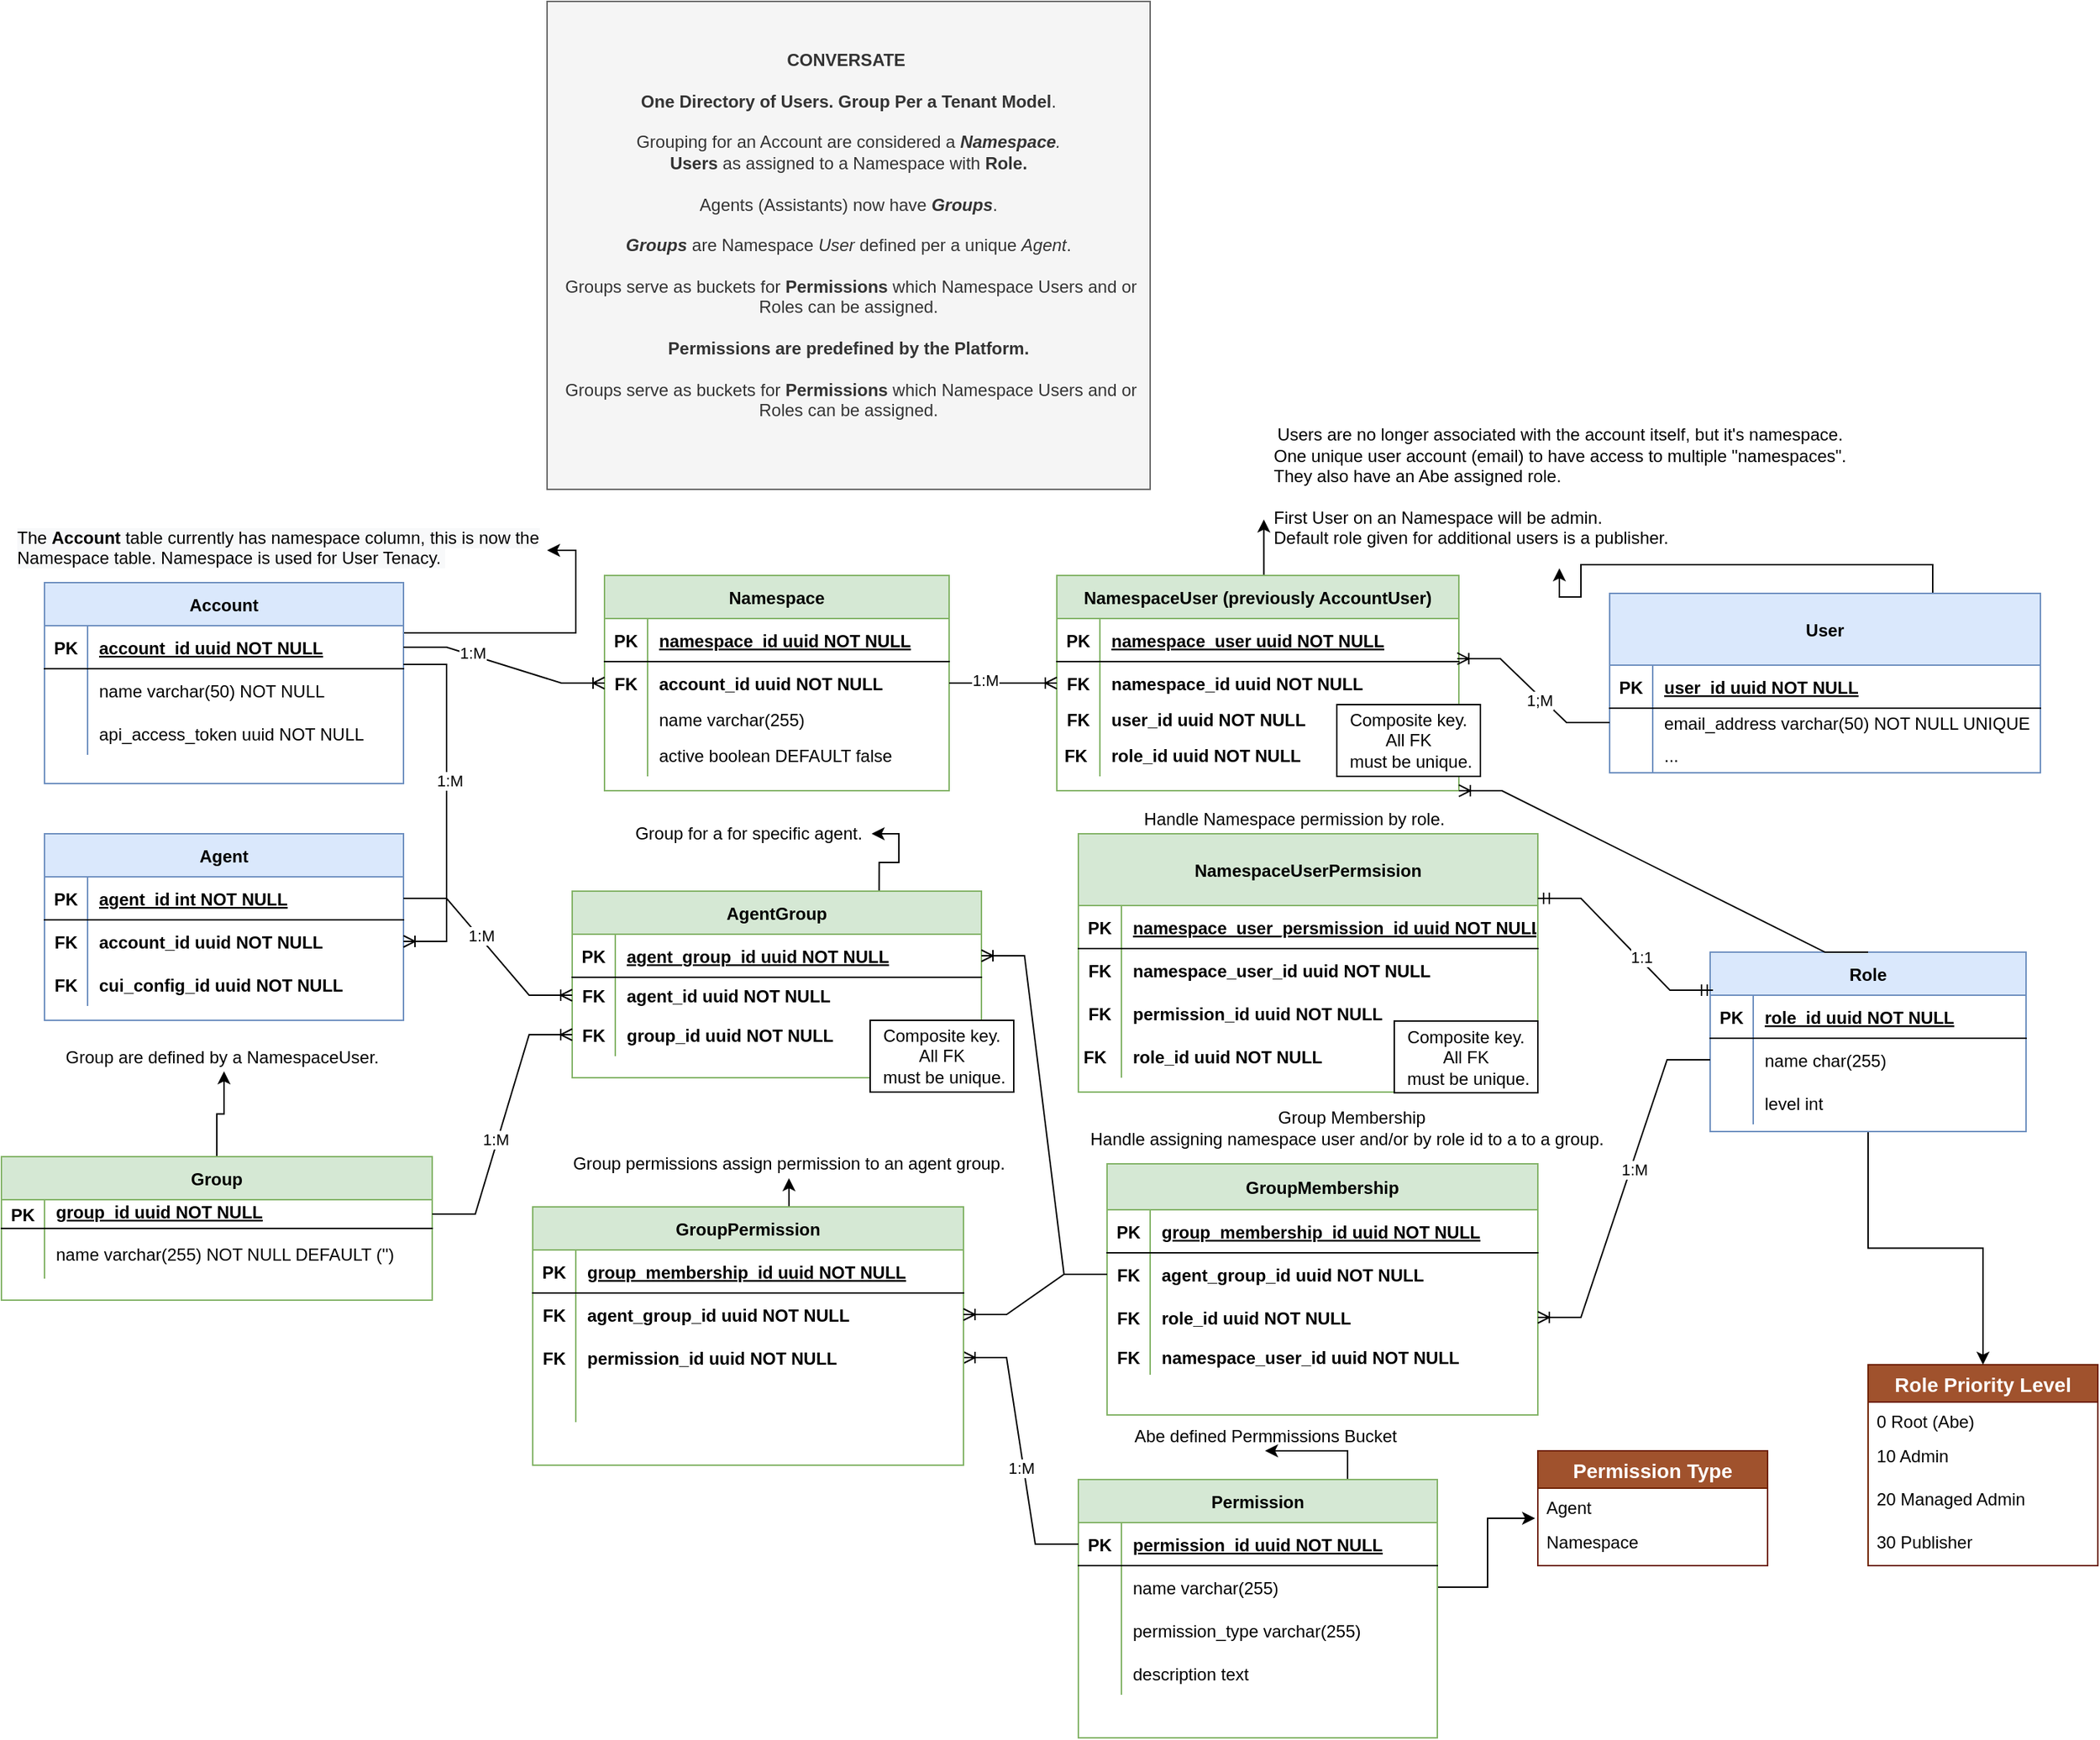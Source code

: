 <mxfile version="16.3.0" type="github" pages="3">
  <diagram id="R2lEEEUBdFMjLlhIrx00" name="Diagram">
    <mxGraphModel dx="2404" dy="1966" grid="1" gridSize="10" guides="1" tooltips="1" connect="1" arrows="1" fold="1" page="1" pageScale="1" pageWidth="850" pageHeight="1100" math="0" shadow="0" extFonts="Permanent Marker^https://fonts.googleapis.com/css?family=Permanent+Marker">
      <root>
        <mxCell id="0" />
        <mxCell id="1" parent="0" />
        <mxCell id="_VO-N40UO8vZT3DRhEux-23" style="edgeStyle=orthogonalEdgeStyle;rounded=0;orthogonalLoop=1;jettySize=auto;html=1;exitX=0.75;exitY=0;exitDx=0;exitDy=0;fontColor=#000000;" edge="1" parent="1" source="C-vyLk0tnHw3VtMMgP7b-2" target="rGsUePuVDvhkUU6C6sHi-146">
          <mxGeometry relative="1" as="geometry" />
        </mxCell>
        <mxCell id="C-vyLk0tnHw3VtMMgP7b-2" value="User" style="shape=table;startSize=50;container=1;collapsible=1;childLayout=tableLayout;fixedRows=1;rowLines=0;fontStyle=1;align=center;resizeLast=1;fillColor=#dae8fc;strokeColor=#6c8ebf;" parent="1" vertex="1">
          <mxGeometry x="1050" y="92.5" width="300" height="125" as="geometry" />
        </mxCell>
        <mxCell id="oXy6DIP4TPravrsGkgxY-7" value="" style="shape=tableRow;horizontal=0;startSize=0;swimlaneHead=0;swimlaneBody=0;fillColor=none;collapsible=0;dropTarget=0;points=[[0,0.5],[1,0.5]];portConstraint=eastwest;top=0;left=0;right=0;bottom=1;" vertex="1" parent="C-vyLk0tnHw3VtMMgP7b-2">
          <mxGeometry y="50" width="300" height="30" as="geometry" />
        </mxCell>
        <mxCell id="oXy6DIP4TPravrsGkgxY-8" value="PK" style="shape=partialRectangle;connectable=0;fillColor=none;top=0;left=0;bottom=0;right=0;fontStyle=1;overflow=hidden;" vertex="1" parent="oXy6DIP4TPravrsGkgxY-7">
          <mxGeometry width="30" height="30" as="geometry">
            <mxRectangle width="30" height="30" as="alternateBounds" />
          </mxGeometry>
        </mxCell>
        <mxCell id="oXy6DIP4TPravrsGkgxY-9" value="user_id uuid NOT NULL" style="shape=partialRectangle;connectable=0;fillColor=none;top=0;left=0;bottom=0;right=0;align=left;spacingLeft=6;fontStyle=5;overflow=hidden;" vertex="1" parent="oXy6DIP4TPravrsGkgxY-7">
          <mxGeometry x="30" width="270" height="30" as="geometry">
            <mxRectangle width="270" height="30" as="alternateBounds" />
          </mxGeometry>
        </mxCell>
        <mxCell id="C-vyLk0tnHw3VtMMgP7b-9" value="" style="shape=partialRectangle;collapsible=0;dropTarget=0;pointerEvents=0;fillColor=none;points=[[0,0.5],[1,0.5]];portConstraint=eastwest;top=0;left=0;right=0;bottom=0;" parent="C-vyLk0tnHw3VtMMgP7b-2" vertex="1">
          <mxGeometry y="80" width="300" height="20" as="geometry" />
        </mxCell>
        <mxCell id="C-vyLk0tnHw3VtMMgP7b-10" value="" style="shape=partialRectangle;overflow=hidden;connectable=0;fillColor=none;top=0;left=0;bottom=0;right=0;" parent="C-vyLk0tnHw3VtMMgP7b-9" vertex="1">
          <mxGeometry width="30" height="20" as="geometry">
            <mxRectangle width="30" height="20" as="alternateBounds" />
          </mxGeometry>
        </mxCell>
        <mxCell id="C-vyLk0tnHw3VtMMgP7b-11" value="email_address varchar(50) NOT NULL UNIQUE" style="shape=partialRectangle;overflow=hidden;connectable=0;fillColor=none;top=0;left=0;bottom=0;right=0;align=left;spacingLeft=6;" parent="C-vyLk0tnHw3VtMMgP7b-9" vertex="1">
          <mxGeometry x="30" width="270" height="20" as="geometry">
            <mxRectangle width="270" height="20" as="alternateBounds" />
          </mxGeometry>
        </mxCell>
        <mxCell id="C-vyLk0tnHw3VtMMgP7b-6" value="" style="shape=partialRectangle;collapsible=0;dropTarget=0;pointerEvents=0;fillColor=none;points=[[0,0.5],[1,0.5]];portConstraint=eastwest;top=0;left=0;right=0;bottom=0;" parent="C-vyLk0tnHw3VtMMgP7b-2" vertex="1">
          <mxGeometry y="100" width="300" height="25" as="geometry" />
        </mxCell>
        <mxCell id="C-vyLk0tnHw3VtMMgP7b-7" value="" style="shape=partialRectangle;overflow=hidden;connectable=0;fillColor=none;top=0;left=0;bottom=0;right=0;" parent="C-vyLk0tnHw3VtMMgP7b-6" vertex="1">
          <mxGeometry width="30" height="25" as="geometry">
            <mxRectangle width="30" height="25" as="alternateBounds" />
          </mxGeometry>
        </mxCell>
        <mxCell id="C-vyLk0tnHw3VtMMgP7b-8" value="..." style="shape=partialRectangle;overflow=hidden;connectable=0;fillColor=none;top=0;left=0;bottom=0;right=0;align=left;spacingLeft=6;" parent="C-vyLk0tnHw3VtMMgP7b-6" vertex="1">
          <mxGeometry x="30" width="270" height="25" as="geometry">
            <mxRectangle width="270" height="25" as="alternateBounds" />
          </mxGeometry>
        </mxCell>
        <mxCell id="C-vyLk0tnHw3VtMMgP7b-13" value="Agent" style="shape=table;startSize=30;container=1;collapsible=1;childLayout=tableLayout;fixedRows=1;rowLines=0;fontStyle=1;align=center;resizeLast=1;fillColor=#dae8fc;strokeColor=#6c8ebf;" parent="1" vertex="1">
          <mxGeometry x="-40" y="260" width="250" height="130" as="geometry" />
        </mxCell>
        <mxCell id="C-vyLk0tnHw3VtMMgP7b-14" value="" style="shape=partialRectangle;collapsible=0;dropTarget=0;pointerEvents=0;fillColor=none;points=[[0,0.5],[1,0.5]];portConstraint=eastwest;top=0;left=0;right=0;bottom=1;" parent="C-vyLk0tnHw3VtMMgP7b-13" vertex="1">
          <mxGeometry y="30" width="250" height="30" as="geometry" />
        </mxCell>
        <mxCell id="C-vyLk0tnHw3VtMMgP7b-15" value="PK" style="shape=partialRectangle;overflow=hidden;connectable=0;fillColor=none;top=0;left=0;bottom=0;right=0;fontStyle=1;" parent="C-vyLk0tnHw3VtMMgP7b-14" vertex="1">
          <mxGeometry width="30" height="30" as="geometry">
            <mxRectangle width="30" height="30" as="alternateBounds" />
          </mxGeometry>
        </mxCell>
        <mxCell id="C-vyLk0tnHw3VtMMgP7b-16" value="agent_id int NOT NULL " style="shape=partialRectangle;overflow=hidden;connectable=0;fillColor=none;top=0;left=0;bottom=0;right=0;align=left;spacingLeft=6;fontStyle=5;" parent="C-vyLk0tnHw3VtMMgP7b-14" vertex="1">
          <mxGeometry x="30" width="220" height="30" as="geometry">
            <mxRectangle width="220" height="30" as="alternateBounds" />
          </mxGeometry>
        </mxCell>
        <mxCell id="C-vyLk0tnHw3VtMMgP7b-17" value="" style="shape=partialRectangle;collapsible=0;dropTarget=0;pointerEvents=0;fillColor=none;points=[[0,0.5],[1,0.5]];portConstraint=eastwest;top=0;left=0;right=0;bottom=0;" parent="C-vyLk0tnHw3VtMMgP7b-13" vertex="1">
          <mxGeometry y="60" width="250" height="30" as="geometry" />
        </mxCell>
        <mxCell id="C-vyLk0tnHw3VtMMgP7b-18" value="FK" style="shape=partialRectangle;overflow=hidden;connectable=0;fillColor=none;top=0;left=0;bottom=0;right=0;fontStyle=1" parent="C-vyLk0tnHw3VtMMgP7b-17" vertex="1">
          <mxGeometry width="30" height="30" as="geometry">
            <mxRectangle width="30" height="30" as="alternateBounds" />
          </mxGeometry>
        </mxCell>
        <mxCell id="C-vyLk0tnHw3VtMMgP7b-19" value="account_id uuid NOT NULL" style="shape=partialRectangle;overflow=hidden;connectable=0;fillColor=none;top=0;left=0;bottom=0;right=0;align=left;spacingLeft=6;fontStyle=1" parent="C-vyLk0tnHw3VtMMgP7b-17" vertex="1">
          <mxGeometry x="30" width="220" height="30" as="geometry">
            <mxRectangle width="220" height="30" as="alternateBounds" />
          </mxGeometry>
        </mxCell>
        <mxCell id="C-vyLk0tnHw3VtMMgP7b-20" value="" style="shape=partialRectangle;collapsible=0;dropTarget=0;pointerEvents=0;fillColor=none;points=[[0,0.5],[1,0.5]];portConstraint=eastwest;top=0;left=0;right=0;bottom=0;" parent="C-vyLk0tnHw3VtMMgP7b-13" vertex="1">
          <mxGeometry y="90" width="250" height="30" as="geometry" />
        </mxCell>
        <mxCell id="C-vyLk0tnHw3VtMMgP7b-21" value="FK" style="shape=partialRectangle;overflow=hidden;connectable=0;fillColor=none;top=0;left=0;bottom=0;right=0;fontStyle=1" parent="C-vyLk0tnHw3VtMMgP7b-20" vertex="1">
          <mxGeometry width="30" height="30" as="geometry">
            <mxRectangle width="30" height="30" as="alternateBounds" />
          </mxGeometry>
        </mxCell>
        <mxCell id="C-vyLk0tnHw3VtMMgP7b-22" value="cui_config_id uuid NOT NULL" style="shape=partialRectangle;overflow=hidden;connectable=0;fillColor=none;top=0;left=0;bottom=0;right=0;align=left;spacingLeft=6;fontStyle=1" parent="C-vyLk0tnHw3VtMMgP7b-20" vertex="1">
          <mxGeometry x="30" width="220" height="30" as="geometry">
            <mxRectangle width="220" height="30" as="alternateBounds" />
          </mxGeometry>
        </mxCell>
        <mxCell id="oXy6DIP4TPravrsGkgxY-4" style="edgeStyle=orthogonalEdgeStyle;rounded=0;orthogonalLoop=1;jettySize=auto;html=1;exitX=1;exitY=0.25;exitDx=0;exitDy=0;entryX=1;entryY=0.5;entryDx=0;entryDy=0;fontColor=#000000;" edge="1" parent="1" source="C-vyLk0tnHw3VtMMgP7b-23" target="rGsUePuVDvhkUU6C6sHi-168">
          <mxGeometry relative="1" as="geometry" />
        </mxCell>
        <mxCell id="C-vyLk0tnHw3VtMMgP7b-23" value="Account" style="shape=table;startSize=30;container=1;collapsible=1;childLayout=tableLayout;fixedRows=1;rowLines=0;fontStyle=1;align=center;resizeLast=1;fillColor=#dae8fc;strokeColor=#6c8ebf;" parent="1" vertex="1">
          <mxGeometry x="-40" y="85" width="250" height="140" as="geometry" />
        </mxCell>
        <mxCell id="C-vyLk0tnHw3VtMMgP7b-24" value="" style="shape=partialRectangle;collapsible=0;dropTarget=0;pointerEvents=0;fillColor=none;points=[[0,0.5],[1,0.5]];portConstraint=eastwest;top=0;left=0;right=0;bottom=1;" parent="C-vyLk0tnHw3VtMMgP7b-23" vertex="1">
          <mxGeometry y="30" width="250" height="30" as="geometry" />
        </mxCell>
        <mxCell id="C-vyLk0tnHw3VtMMgP7b-25" value="PK" style="shape=partialRectangle;overflow=hidden;connectable=0;fillColor=none;top=0;left=0;bottom=0;right=0;fontStyle=1;" parent="C-vyLk0tnHw3VtMMgP7b-24" vertex="1">
          <mxGeometry width="30" height="30" as="geometry">
            <mxRectangle width="30" height="30" as="alternateBounds" />
          </mxGeometry>
        </mxCell>
        <mxCell id="C-vyLk0tnHw3VtMMgP7b-26" value="account  id uuid NOT NULL " style="shape=partialRectangle;overflow=hidden;connectable=0;fillColor=none;top=0;left=0;bottom=0;right=0;align=left;spacingLeft=6;fontStyle=5;" parent="C-vyLk0tnHw3VtMMgP7b-24" vertex="1">
          <mxGeometry x="30" width="220" height="30" as="geometry">
            <mxRectangle width="220" height="30" as="alternateBounds" />
          </mxGeometry>
        </mxCell>
        <mxCell id="rGsUePuVDvhkUU6C6sHi-175" value="" style="shape=partialRectangle;collapsible=0;dropTarget=0;pointerEvents=0;fillColor=none;points=[[0,0.5],[1,0.5]];portConstraint=eastwest;top=0;left=0;right=0;bottom=0;" parent="C-vyLk0tnHw3VtMMgP7b-23" vertex="1">
          <mxGeometry y="60" width="250" height="30" as="geometry" />
        </mxCell>
        <mxCell id="rGsUePuVDvhkUU6C6sHi-176" value="" style="shape=partialRectangle;overflow=hidden;connectable=0;fillColor=none;top=0;left=0;bottom=0;right=0;" parent="rGsUePuVDvhkUU6C6sHi-175" vertex="1">
          <mxGeometry width="30" height="30" as="geometry">
            <mxRectangle width="30" height="30" as="alternateBounds" />
          </mxGeometry>
        </mxCell>
        <mxCell id="rGsUePuVDvhkUU6C6sHi-177" value="name varchar(50) NOT NULL" style="shape=partialRectangle;overflow=hidden;connectable=0;fillColor=none;top=0;left=0;bottom=0;right=0;align=left;spacingLeft=6;" parent="rGsUePuVDvhkUU6C6sHi-175" vertex="1">
          <mxGeometry x="30" width="220" height="30" as="geometry">
            <mxRectangle width="220" height="30" as="alternateBounds" />
          </mxGeometry>
        </mxCell>
        <mxCell id="C-vyLk0tnHw3VtMMgP7b-27" value="" style="shape=partialRectangle;collapsible=0;dropTarget=0;pointerEvents=0;fillColor=none;points=[[0,0.5],[1,0.5]];portConstraint=eastwest;top=0;left=0;right=0;bottom=0;" parent="C-vyLk0tnHw3VtMMgP7b-23" vertex="1">
          <mxGeometry y="90" width="250" height="30" as="geometry" />
        </mxCell>
        <mxCell id="C-vyLk0tnHw3VtMMgP7b-28" value="" style="shape=partialRectangle;overflow=hidden;connectable=0;fillColor=none;top=0;left=0;bottom=0;right=0;" parent="C-vyLk0tnHw3VtMMgP7b-27" vertex="1">
          <mxGeometry width="30" height="30" as="geometry">
            <mxRectangle width="30" height="30" as="alternateBounds" />
          </mxGeometry>
        </mxCell>
        <mxCell id="C-vyLk0tnHw3VtMMgP7b-29" value="api_access_token uuid NOT NULL " style="shape=partialRectangle;overflow=hidden;connectable=0;fillColor=none;top=0;left=0;bottom=0;right=0;align=left;spacingLeft=6;" parent="C-vyLk0tnHw3VtMMgP7b-27" vertex="1">
          <mxGeometry x="30" width="220" height="30" as="geometry">
            <mxRectangle width="220" height="30" as="alternateBounds" />
          </mxGeometry>
        </mxCell>
        <mxCell id="rGsUePuVDvhkUU6C6sHi-1" value="Namespace" style="shape=table;startSize=30;container=1;collapsible=1;childLayout=tableLayout;fixedRows=1;rowLines=0;fontStyle=1;align=center;resizeLast=1;fillColor=#d5e8d4;strokeColor=#82b366;" parent="1" vertex="1">
          <mxGeometry x="350" y="80" width="240" height="150" as="geometry">
            <mxRectangle x="540" y="50" width="100" height="30" as="alternateBounds" />
          </mxGeometry>
        </mxCell>
        <mxCell id="rGsUePuVDvhkUU6C6sHi-2" value="" style="shape=tableRow;horizontal=0;startSize=0;swimlaneHead=0;swimlaneBody=0;fillColor=none;collapsible=0;dropTarget=0;points=[[0,0.5],[1,0.5]];portConstraint=eastwest;top=0;left=0;right=0;bottom=1;" parent="rGsUePuVDvhkUU6C6sHi-1" vertex="1">
          <mxGeometry y="30" width="240" height="30" as="geometry" />
        </mxCell>
        <mxCell id="rGsUePuVDvhkUU6C6sHi-3" value="PK" style="shape=partialRectangle;connectable=0;fillColor=none;top=0;left=0;bottom=0;right=0;fontStyle=1;overflow=hidden;" parent="rGsUePuVDvhkUU6C6sHi-2" vertex="1">
          <mxGeometry width="30" height="30" as="geometry">
            <mxRectangle width="30" height="30" as="alternateBounds" />
          </mxGeometry>
        </mxCell>
        <mxCell id="rGsUePuVDvhkUU6C6sHi-4" value="namespace_id uuid NOT NULL" style="shape=partialRectangle;connectable=0;fillColor=none;top=0;left=0;bottom=0;right=0;align=left;spacingLeft=6;fontStyle=5;overflow=hidden;" parent="rGsUePuVDvhkUU6C6sHi-2" vertex="1">
          <mxGeometry x="30" width="210" height="30" as="geometry">
            <mxRectangle width="210" height="30" as="alternateBounds" />
          </mxGeometry>
        </mxCell>
        <mxCell id="rGsUePuVDvhkUU6C6sHi-8" value="" style="shape=tableRow;horizontal=0;startSize=0;swimlaneHead=0;swimlaneBody=0;fillColor=none;collapsible=0;dropTarget=0;points=[[0,0.5],[1,0.5]];portConstraint=eastwest;top=0;left=0;right=0;bottom=0;fontStyle=1" parent="rGsUePuVDvhkUU6C6sHi-1" vertex="1">
          <mxGeometry y="60" width="240" height="30" as="geometry" />
        </mxCell>
        <mxCell id="rGsUePuVDvhkUU6C6sHi-9" value="FK" style="shape=partialRectangle;connectable=0;fillColor=none;top=0;left=0;bottom=0;right=0;editable=1;overflow=hidden;fontStyle=1" parent="rGsUePuVDvhkUU6C6sHi-8" vertex="1">
          <mxGeometry width="30" height="30" as="geometry">
            <mxRectangle width="30" height="30" as="alternateBounds" />
          </mxGeometry>
        </mxCell>
        <mxCell id="rGsUePuVDvhkUU6C6sHi-10" value="account_id uuid NOT NULL" style="shape=partialRectangle;connectable=0;fillColor=none;top=0;left=0;bottom=0;right=0;align=left;spacingLeft=6;overflow=hidden;fontStyle=1" parent="rGsUePuVDvhkUU6C6sHi-8" vertex="1">
          <mxGeometry x="30" width="210" height="30" as="geometry">
            <mxRectangle width="210" height="30" as="alternateBounds" />
          </mxGeometry>
        </mxCell>
        <mxCell id="rGsUePuVDvhkUU6C6sHi-5" value="" style="shape=tableRow;horizontal=0;startSize=0;swimlaneHead=0;swimlaneBody=0;fillColor=none;collapsible=0;dropTarget=0;points=[[0,0.5],[1,0.5]];portConstraint=eastwest;top=0;left=0;right=0;bottom=0;" parent="rGsUePuVDvhkUU6C6sHi-1" vertex="1">
          <mxGeometry y="90" width="240" height="20" as="geometry" />
        </mxCell>
        <mxCell id="rGsUePuVDvhkUU6C6sHi-6" value="" style="shape=partialRectangle;connectable=0;fillColor=none;top=0;left=0;bottom=0;right=0;editable=1;overflow=hidden;" parent="rGsUePuVDvhkUU6C6sHi-5" vertex="1">
          <mxGeometry width="30" height="20" as="geometry">
            <mxRectangle width="30" height="20" as="alternateBounds" />
          </mxGeometry>
        </mxCell>
        <mxCell id="rGsUePuVDvhkUU6C6sHi-7" value="name varchar(255) " style="shape=partialRectangle;connectable=0;fillColor=none;top=0;left=0;bottom=0;right=0;align=left;spacingLeft=6;overflow=hidden;" parent="rGsUePuVDvhkUU6C6sHi-5" vertex="1">
          <mxGeometry x="30" width="210" height="20" as="geometry">
            <mxRectangle width="210" height="20" as="alternateBounds" />
          </mxGeometry>
        </mxCell>
        <mxCell id="Hz_5cmbKGqrBk-EzVmHY-6" value="" style="shape=tableRow;horizontal=0;startSize=0;swimlaneHead=0;swimlaneBody=0;fillColor=none;collapsible=0;dropTarget=0;points=[[0,0.5],[1,0.5]];portConstraint=eastwest;top=0;left=0;right=0;bottom=0;fontColor=#000000;" vertex="1" parent="rGsUePuVDvhkUU6C6sHi-1">
          <mxGeometry y="110" width="240" height="30" as="geometry" />
        </mxCell>
        <mxCell id="Hz_5cmbKGqrBk-EzVmHY-7" value="" style="shape=partialRectangle;connectable=0;fillColor=none;top=0;left=0;bottom=0;right=0;editable=1;overflow=hidden;fontColor=#000000;" vertex="1" parent="Hz_5cmbKGqrBk-EzVmHY-6">
          <mxGeometry width="30" height="30" as="geometry">
            <mxRectangle width="30" height="30" as="alternateBounds" />
          </mxGeometry>
        </mxCell>
        <mxCell id="Hz_5cmbKGqrBk-EzVmHY-8" value="active boolean DEFAULT false" style="shape=partialRectangle;connectable=0;fillColor=none;top=0;left=0;bottom=0;right=0;align=left;spacingLeft=6;overflow=hidden;fontColor=#000000;" vertex="1" parent="Hz_5cmbKGqrBk-EzVmHY-6">
          <mxGeometry x="30" width="210" height="30" as="geometry">
            <mxRectangle width="210" height="30" as="alternateBounds" />
          </mxGeometry>
        </mxCell>
        <mxCell id="rGsUePuVDvhkUU6C6sHi-32" value="GroupMembership" style="shape=table;startSize=32;container=1;collapsible=1;childLayout=tableLayout;fixedRows=1;rowLines=0;fontStyle=1;align=center;resizeLast=1;fillColor=#d5e8d4;strokeColor=#82b366;" parent="1" vertex="1">
          <mxGeometry x="700" y="490" width="300" height="175" as="geometry" />
        </mxCell>
        <mxCell id="rGsUePuVDvhkUU6C6sHi-33" value="" style="shape=tableRow;horizontal=0;startSize=0;swimlaneHead=0;swimlaneBody=0;fillColor=none;collapsible=0;dropTarget=0;points=[[0,0.5],[1,0.5]];portConstraint=eastwest;top=0;left=0;right=0;bottom=1;" parent="rGsUePuVDvhkUU6C6sHi-32" vertex="1">
          <mxGeometry y="32" width="300" height="30" as="geometry" />
        </mxCell>
        <mxCell id="rGsUePuVDvhkUU6C6sHi-34" value="PK" style="shape=partialRectangle;connectable=0;fillColor=none;top=0;left=0;bottom=0;right=0;fontStyle=1;overflow=hidden;" parent="rGsUePuVDvhkUU6C6sHi-33" vertex="1">
          <mxGeometry width="30" height="30" as="geometry">
            <mxRectangle width="30" height="30" as="alternateBounds" />
          </mxGeometry>
        </mxCell>
        <mxCell id="rGsUePuVDvhkUU6C6sHi-35" value="group_membership_id uuid NOT NULL" style="shape=partialRectangle;connectable=0;fillColor=none;top=0;left=0;bottom=0;right=0;align=left;spacingLeft=6;fontStyle=5;overflow=hidden;" parent="rGsUePuVDvhkUU6C6sHi-33" vertex="1">
          <mxGeometry x="30" width="270" height="30" as="geometry">
            <mxRectangle width="270" height="30" as="alternateBounds" />
          </mxGeometry>
        </mxCell>
        <mxCell id="rGsUePuVDvhkUU6C6sHi-36" value="" style="shape=tableRow;horizontal=0;startSize=0;swimlaneHead=0;swimlaneBody=0;fillColor=none;collapsible=0;dropTarget=0;points=[[0,0.5],[1,0.5]];portConstraint=eastwest;top=0;left=0;right=0;bottom=0;fontStyle=1" parent="rGsUePuVDvhkUU6C6sHi-32" vertex="1">
          <mxGeometry y="62" width="300" height="30" as="geometry" />
        </mxCell>
        <mxCell id="rGsUePuVDvhkUU6C6sHi-37" value="FK" style="shape=partialRectangle;connectable=0;fillColor=none;top=0;left=0;bottom=0;right=0;editable=1;overflow=hidden;fontStyle=1" parent="rGsUePuVDvhkUU6C6sHi-36" vertex="1">
          <mxGeometry width="30" height="30" as="geometry">
            <mxRectangle width="30" height="30" as="alternateBounds" />
          </mxGeometry>
        </mxCell>
        <mxCell id="rGsUePuVDvhkUU6C6sHi-38" value="agent_group_id uuid NOT NULL" style="shape=partialRectangle;connectable=0;fillColor=none;top=0;left=0;bottom=0;right=0;align=left;spacingLeft=6;overflow=hidden;fontStyle=1" parent="rGsUePuVDvhkUU6C6sHi-36" vertex="1">
          <mxGeometry x="30" width="270" height="30" as="geometry">
            <mxRectangle width="270" height="30" as="alternateBounds" />
          </mxGeometry>
        </mxCell>
        <mxCell id="rGsUePuVDvhkUU6C6sHi-39" value="" style="shape=tableRow;horizontal=0;startSize=0;swimlaneHead=0;swimlaneBody=0;fillColor=none;collapsible=0;dropTarget=0;points=[[0,0.5],[1,0.5]];portConstraint=eastwest;top=0;left=0;right=0;bottom=0;" parent="rGsUePuVDvhkUU6C6sHi-32" vertex="1">
          <mxGeometry y="92" width="300" height="30" as="geometry" />
        </mxCell>
        <mxCell id="rGsUePuVDvhkUU6C6sHi-40" value="FK" style="shape=partialRectangle;connectable=0;fillColor=none;top=0;left=0;bottom=0;right=0;editable=1;overflow=hidden;fontStyle=1" parent="rGsUePuVDvhkUU6C6sHi-39" vertex="1">
          <mxGeometry width="30" height="30" as="geometry">
            <mxRectangle width="30" height="30" as="alternateBounds" />
          </mxGeometry>
        </mxCell>
        <mxCell id="rGsUePuVDvhkUU6C6sHi-41" value="role_id uuid NOT NULL" style="shape=partialRectangle;connectable=0;fillColor=none;top=0;left=0;bottom=0;right=0;align=left;spacingLeft=6;overflow=hidden;fontStyle=1" parent="rGsUePuVDvhkUU6C6sHi-39" vertex="1">
          <mxGeometry x="30" width="270" height="30" as="geometry">
            <mxRectangle width="270" height="30" as="alternateBounds" />
          </mxGeometry>
        </mxCell>
        <mxCell id="rGsUePuVDvhkUU6C6sHi-42" value="" style="shape=tableRow;horizontal=0;startSize=0;swimlaneHead=0;swimlaneBody=0;fillColor=none;collapsible=0;dropTarget=0;points=[[0,0.5],[1,0.5]];portConstraint=eastwest;top=0;left=0;right=0;bottom=0;" parent="rGsUePuVDvhkUU6C6sHi-32" vertex="1">
          <mxGeometry y="122" width="300" height="25" as="geometry" />
        </mxCell>
        <mxCell id="rGsUePuVDvhkUU6C6sHi-43" value="FK" style="shape=partialRectangle;connectable=0;fillColor=none;top=0;left=0;bottom=0;right=0;editable=1;overflow=hidden;fontStyle=1" parent="rGsUePuVDvhkUU6C6sHi-42" vertex="1">
          <mxGeometry width="30" height="25" as="geometry">
            <mxRectangle width="30" height="25" as="alternateBounds" />
          </mxGeometry>
        </mxCell>
        <mxCell id="rGsUePuVDvhkUU6C6sHi-44" value="namespace_user_id uuid NOT NULL" style="shape=partialRectangle;connectable=0;fillColor=none;top=0;left=0;bottom=0;right=0;align=left;spacingLeft=6;overflow=hidden;fontStyle=1" parent="rGsUePuVDvhkUU6C6sHi-42" vertex="1">
          <mxGeometry x="30" width="270" height="25" as="geometry">
            <mxRectangle width="270" height="25" as="alternateBounds" />
          </mxGeometry>
        </mxCell>
        <mxCell id="MTjSElftDpGMqSUh2ktW-58" style="edgeStyle=orthogonalEdgeStyle;rounded=0;orthogonalLoop=1;jettySize=auto;html=1;exitX=0.5;exitY=0;exitDx=0;exitDy=0;fontColor=#000000;" edge="1" parent="1" source="rGsUePuVDvhkUU6C6sHi-45" target="rGsUePuVDvhkUU6C6sHi-144">
          <mxGeometry relative="1" as="geometry" />
        </mxCell>
        <mxCell id="rGsUePuVDvhkUU6C6sHi-45" value="Group" style="shape=table;startSize=30;container=1;collapsible=1;childLayout=tableLayout;fixedRows=1;rowLines=0;fontStyle=1;align=center;resizeLast=1;fillColor=#d5e8d4;strokeColor=#82b366;" parent="1" vertex="1">
          <mxGeometry x="-70" y="485" width="300" height="100" as="geometry" />
        </mxCell>
        <mxCell id="rGsUePuVDvhkUU6C6sHi-46" value="" style="shape=tableRow;horizontal=0;startSize=0;swimlaneHead=0;swimlaneBody=0;fillColor=none;collapsible=0;dropTarget=0;points=[[0,0.5],[1,0.5]];portConstraint=eastwest;top=0;left=0;right=0;bottom=1;" parent="rGsUePuVDvhkUU6C6sHi-45" vertex="1">
          <mxGeometry y="30" width="300" height="20" as="geometry" />
        </mxCell>
        <mxCell id="rGsUePuVDvhkUU6C6sHi-47" value="PK" style="shape=partialRectangle;connectable=0;fillColor=none;top=0;left=0;bottom=0;right=0;fontStyle=1;overflow=hidden;" parent="rGsUePuVDvhkUU6C6sHi-46" vertex="1">
          <mxGeometry width="30" height="20" as="geometry">
            <mxRectangle width="30" height="20" as="alternateBounds" />
          </mxGeometry>
        </mxCell>
        <mxCell id="rGsUePuVDvhkUU6C6sHi-48" value="group_id uuid NOT NULL&#xa;" style="shape=partialRectangle;connectable=0;fillColor=none;top=0;left=0;bottom=0;right=0;align=left;spacingLeft=6;fontStyle=5;overflow=hidden;" parent="rGsUePuVDvhkUU6C6sHi-46" vertex="1">
          <mxGeometry x="30" width="270" height="20" as="geometry">
            <mxRectangle width="270" height="20" as="alternateBounds" />
          </mxGeometry>
        </mxCell>
        <mxCell id="rGsUePuVDvhkUU6C6sHi-49" value="" style="shape=tableRow;horizontal=0;startSize=0;swimlaneHead=0;swimlaneBody=0;fillColor=none;collapsible=0;dropTarget=0;points=[[0,0.5],[1,0.5]];portConstraint=eastwest;top=0;left=0;right=0;bottom=0;" parent="rGsUePuVDvhkUU6C6sHi-45" vertex="1">
          <mxGeometry y="50" width="300" height="35" as="geometry" />
        </mxCell>
        <mxCell id="rGsUePuVDvhkUU6C6sHi-50" value="" style="shape=partialRectangle;connectable=0;fillColor=none;top=0;left=0;bottom=0;right=0;editable=1;overflow=hidden;fontStyle=1" parent="rGsUePuVDvhkUU6C6sHi-49" vertex="1">
          <mxGeometry width="30" height="35" as="geometry">
            <mxRectangle width="30" height="35" as="alternateBounds" />
          </mxGeometry>
        </mxCell>
        <mxCell id="rGsUePuVDvhkUU6C6sHi-51" value="name varchar(255) NOT NULL DEFAULT (&#39;&#39;)" style="shape=partialRectangle;connectable=0;fillColor=none;top=0;left=0;bottom=0;right=0;align=left;spacingLeft=6;overflow=hidden;fontStyle=0" parent="rGsUePuVDvhkUU6C6sHi-49" vertex="1">
          <mxGeometry x="30" width="270" height="35" as="geometry">
            <mxRectangle width="270" height="35" as="alternateBounds" />
          </mxGeometry>
        </mxCell>
        <mxCell id="MTjSElftDpGMqSUh2ktW-70" style="edgeStyle=orthogonalEdgeStyle;rounded=0;orthogonalLoop=1;jettySize=auto;html=1;exitX=1;exitY=0.5;exitDx=0;exitDy=0;entryX=-0.012;entryY=-0.1;entryDx=0;entryDy=0;entryPerimeter=0;fontColor=#000000;" edge="1" parent="1" source="rGsUePuVDvhkUU6C6sHi-62" target="rGsUePuVDvhkUU6C6sHi-357">
          <mxGeometry relative="1" as="geometry" />
        </mxCell>
        <mxCell id="MTjSElftDpGMqSUh2ktW-72" style="edgeStyle=orthogonalEdgeStyle;rounded=0;orthogonalLoop=1;jettySize=auto;html=1;exitX=0.75;exitY=0;exitDx=0;exitDy=0;fontColor=#000000;" edge="1" parent="1" source="rGsUePuVDvhkUU6C6sHi-58" target="MTjSElftDpGMqSUh2ktW-64">
          <mxGeometry relative="1" as="geometry" />
        </mxCell>
        <mxCell id="rGsUePuVDvhkUU6C6sHi-58" value="Permission" style="shape=table;startSize=30;container=1;collapsible=1;childLayout=tableLayout;fixedRows=1;rowLines=0;fontStyle=1;align=center;resizeLast=1;fillColor=#d5e8d4;strokeColor=#82b366;" parent="1" vertex="1">
          <mxGeometry x="680" y="710" width="250" height="180" as="geometry" />
        </mxCell>
        <mxCell id="rGsUePuVDvhkUU6C6sHi-59" value="" style="shape=tableRow;horizontal=0;startSize=0;swimlaneHead=0;swimlaneBody=0;fillColor=none;collapsible=0;dropTarget=0;points=[[0,0.5],[1,0.5]];portConstraint=eastwest;top=0;left=0;right=0;bottom=1;" parent="rGsUePuVDvhkUU6C6sHi-58" vertex="1">
          <mxGeometry y="30" width="250" height="30" as="geometry" />
        </mxCell>
        <mxCell id="rGsUePuVDvhkUU6C6sHi-60" value="PK" style="shape=partialRectangle;connectable=0;fillColor=none;top=0;left=0;bottom=0;right=0;fontStyle=1;overflow=hidden;" parent="rGsUePuVDvhkUU6C6sHi-59" vertex="1">
          <mxGeometry width="30" height="30" as="geometry">
            <mxRectangle width="30" height="30" as="alternateBounds" />
          </mxGeometry>
        </mxCell>
        <mxCell id="rGsUePuVDvhkUU6C6sHi-61" value="permission_id uuid NOT NULL" style="shape=partialRectangle;connectable=0;fillColor=none;top=0;left=0;bottom=0;right=0;align=left;spacingLeft=6;fontStyle=5;overflow=hidden;" parent="rGsUePuVDvhkUU6C6sHi-59" vertex="1">
          <mxGeometry x="30" width="220" height="30" as="geometry">
            <mxRectangle width="220" height="30" as="alternateBounds" />
          </mxGeometry>
        </mxCell>
        <mxCell id="rGsUePuVDvhkUU6C6sHi-62" value="" style="shape=tableRow;horizontal=0;startSize=0;swimlaneHead=0;swimlaneBody=0;fillColor=none;collapsible=0;dropTarget=0;points=[[0,0.5],[1,0.5]];portConstraint=eastwest;top=0;left=0;right=0;bottom=0;" parent="rGsUePuVDvhkUU6C6sHi-58" vertex="1">
          <mxGeometry y="60" width="250" height="30" as="geometry" />
        </mxCell>
        <mxCell id="rGsUePuVDvhkUU6C6sHi-63" value="" style="shape=partialRectangle;connectable=0;fillColor=none;top=0;left=0;bottom=0;right=0;editable=1;overflow=hidden;" parent="rGsUePuVDvhkUU6C6sHi-62" vertex="1">
          <mxGeometry width="30" height="30" as="geometry">
            <mxRectangle width="30" height="30" as="alternateBounds" />
          </mxGeometry>
        </mxCell>
        <mxCell id="rGsUePuVDvhkUU6C6sHi-64" value="name varchar(255)" style="shape=partialRectangle;connectable=0;fillColor=none;top=0;left=0;bottom=0;right=0;align=left;spacingLeft=6;overflow=hidden;" parent="rGsUePuVDvhkUU6C6sHi-62" vertex="1">
          <mxGeometry x="30" width="220" height="30" as="geometry">
            <mxRectangle width="220" height="30" as="alternateBounds" />
          </mxGeometry>
        </mxCell>
        <mxCell id="rGsUePuVDvhkUU6C6sHi-68" value="" style="shape=tableRow;horizontal=0;startSize=0;swimlaneHead=0;swimlaneBody=0;fillColor=none;collapsible=0;dropTarget=0;points=[[0,0.5],[1,0.5]];portConstraint=eastwest;top=0;left=0;right=0;bottom=0;" parent="rGsUePuVDvhkUU6C6sHi-58" vertex="1">
          <mxGeometry y="90" width="250" height="30" as="geometry" />
        </mxCell>
        <mxCell id="rGsUePuVDvhkUU6C6sHi-69" value="" style="shape=partialRectangle;connectable=0;fillColor=none;top=0;left=0;bottom=0;right=0;editable=1;overflow=hidden;" parent="rGsUePuVDvhkUU6C6sHi-68" vertex="1">
          <mxGeometry width="30" height="30" as="geometry">
            <mxRectangle width="30" height="30" as="alternateBounds" />
          </mxGeometry>
        </mxCell>
        <mxCell id="rGsUePuVDvhkUU6C6sHi-70" value="permission_type varchar(255)" style="shape=partialRectangle;connectable=0;fillColor=none;top=0;left=0;bottom=0;right=0;align=left;spacingLeft=6;overflow=hidden;" parent="rGsUePuVDvhkUU6C6sHi-68" vertex="1">
          <mxGeometry x="30" width="220" height="30" as="geometry">
            <mxRectangle width="220" height="30" as="alternateBounds" />
          </mxGeometry>
        </mxCell>
        <mxCell id="rGsUePuVDvhkUU6C6sHi-65" value="" style="shape=tableRow;horizontal=0;startSize=0;swimlaneHead=0;swimlaneBody=0;fillColor=none;collapsible=0;dropTarget=0;points=[[0,0.5],[1,0.5]];portConstraint=eastwest;top=0;left=0;right=0;bottom=0;" parent="rGsUePuVDvhkUU6C6sHi-58" vertex="1">
          <mxGeometry y="120" width="250" height="30" as="geometry" />
        </mxCell>
        <mxCell id="rGsUePuVDvhkUU6C6sHi-66" value="" style="shape=partialRectangle;connectable=0;fillColor=none;top=0;left=0;bottom=0;right=0;editable=1;overflow=hidden;" parent="rGsUePuVDvhkUU6C6sHi-65" vertex="1">
          <mxGeometry width="30" height="30" as="geometry">
            <mxRectangle width="30" height="30" as="alternateBounds" />
          </mxGeometry>
        </mxCell>
        <mxCell id="rGsUePuVDvhkUU6C6sHi-67" value="description text" style="shape=partialRectangle;connectable=0;fillColor=none;top=0;left=0;bottom=0;right=0;align=left;spacingLeft=6;overflow=hidden;" parent="rGsUePuVDvhkUU6C6sHi-65" vertex="1">
          <mxGeometry x="30" width="220" height="30" as="geometry">
            <mxRectangle width="220" height="30" as="alternateBounds" />
          </mxGeometry>
        </mxCell>
        <mxCell id="rGsUePuVDvhkUU6C6sHi-129" value="" style="edgeStyle=entityRelationEdgeStyle;fontSize=12;html=1;endArrow=ERoneToMany;rounded=0;entryX=0;entryY=0.5;entryDx=0;entryDy=0;" parent="1" source="C-vyLk0tnHw3VtMMgP7b-24" target="rGsUePuVDvhkUU6C6sHi-8" edge="1">
          <mxGeometry width="100" height="100" relative="1" as="geometry">
            <mxPoint x="300" y="215" as="sourcePoint" />
            <mxPoint x="440" y="125" as="targetPoint" />
          </mxGeometry>
        </mxCell>
        <mxCell id="rGsUePuVDvhkUU6C6sHi-130" value="1:M" style="edgeLabel;html=1;align=center;verticalAlign=middle;resizable=0;points=[];" parent="rGsUePuVDvhkUU6C6sHi-129" vertex="1" connectable="0">
          <mxGeometry x="-0.332" y="2" relative="1" as="geometry">
            <mxPoint as="offset" />
          </mxGeometry>
        </mxCell>
        <mxCell id="MTjSElftDpGMqSUh2ktW-68" style="edgeStyle=orthogonalEdgeStyle;rounded=0;orthogonalLoop=1;jettySize=auto;html=1;exitX=0.75;exitY=0;exitDx=0;exitDy=0;entryX=1.006;entryY=0.5;entryDx=0;entryDy=0;entryPerimeter=0;fontColor=#000000;" edge="1" parent="1" source="rGsUePuVDvhkUU6C6sHi-131" target="MTjSElftDpGMqSUh2ktW-66">
          <mxGeometry relative="1" as="geometry" />
        </mxCell>
        <mxCell id="rGsUePuVDvhkUU6C6sHi-131" value="AgentGroup" style="shape=table;startSize=30;container=1;collapsible=1;childLayout=tableLayout;fixedRows=1;rowLines=0;fontStyle=1;align=center;resizeLast=1;fillColor=#d5e8d4;strokeColor=#82b366;" parent="1" vertex="1">
          <mxGeometry x="327.5" y="300" width="285" height="130" as="geometry" />
        </mxCell>
        <mxCell id="rGsUePuVDvhkUU6C6sHi-132" value="" style="shape=tableRow;horizontal=0;startSize=0;swimlaneHead=0;swimlaneBody=0;fillColor=none;collapsible=0;dropTarget=0;points=[[0,0.5],[1,0.5]];portConstraint=eastwest;top=0;left=0;right=0;bottom=1;" parent="rGsUePuVDvhkUU6C6sHi-131" vertex="1">
          <mxGeometry y="30" width="285" height="30" as="geometry" />
        </mxCell>
        <mxCell id="rGsUePuVDvhkUU6C6sHi-133" value="PK" style="shape=partialRectangle;connectable=0;fillColor=none;top=0;left=0;bottom=0;right=0;fontStyle=1;overflow=hidden;" parent="rGsUePuVDvhkUU6C6sHi-132" vertex="1">
          <mxGeometry width="30" height="30" as="geometry">
            <mxRectangle width="30" height="30" as="alternateBounds" />
          </mxGeometry>
        </mxCell>
        <mxCell id="rGsUePuVDvhkUU6C6sHi-134" value="agent_group_id uuid NOT NULL" style="shape=partialRectangle;connectable=0;fillColor=none;top=0;left=0;bottom=0;right=0;align=left;spacingLeft=6;fontStyle=5;overflow=hidden;" parent="rGsUePuVDvhkUU6C6sHi-132" vertex="1">
          <mxGeometry x="30" width="255" height="30" as="geometry">
            <mxRectangle width="255" height="30" as="alternateBounds" />
          </mxGeometry>
        </mxCell>
        <mxCell id="rGsUePuVDvhkUU6C6sHi-135" value="" style="shape=tableRow;horizontal=0;startSize=0;swimlaneHead=0;swimlaneBody=0;fillColor=none;collapsible=0;dropTarget=0;points=[[0,0.5],[1,0.5]];portConstraint=eastwest;top=0;left=0;right=0;bottom=0;" parent="rGsUePuVDvhkUU6C6sHi-131" vertex="1">
          <mxGeometry y="60" width="285" height="25" as="geometry" />
        </mxCell>
        <mxCell id="rGsUePuVDvhkUU6C6sHi-136" value="FK" style="shape=partialRectangle;connectable=0;fillColor=none;top=0;left=0;bottom=0;right=0;editable=1;overflow=hidden;fontStyle=1" parent="rGsUePuVDvhkUU6C6sHi-135" vertex="1">
          <mxGeometry width="30" height="25" as="geometry">
            <mxRectangle width="30" height="25" as="alternateBounds" />
          </mxGeometry>
        </mxCell>
        <mxCell id="rGsUePuVDvhkUU6C6sHi-137" value="agent_id uuid NOT NULL" style="shape=partialRectangle;connectable=0;fillColor=none;top=0;left=0;bottom=0;right=0;align=left;spacingLeft=6;overflow=hidden;fontStyle=1" parent="rGsUePuVDvhkUU6C6sHi-135" vertex="1">
          <mxGeometry x="30" width="255" height="25" as="geometry">
            <mxRectangle width="255" height="25" as="alternateBounds" />
          </mxGeometry>
        </mxCell>
        <mxCell id="MTjSElftDpGMqSUh2ktW-38" value="" style="shape=tableRow;horizontal=0;startSize=0;swimlaneHead=0;swimlaneBody=0;fillColor=none;collapsible=0;dropTarget=0;points=[[0,0.5],[1,0.5]];portConstraint=eastwest;top=0;left=0;right=0;bottom=0;fontColor=#000000;" vertex="1" parent="rGsUePuVDvhkUU6C6sHi-131">
          <mxGeometry y="85" width="285" height="30" as="geometry" />
        </mxCell>
        <mxCell id="MTjSElftDpGMqSUh2ktW-39" value="FK" style="shape=partialRectangle;connectable=0;fillColor=none;top=0;left=0;bottom=0;right=0;editable=1;overflow=hidden;fontColor=#000000;fontStyle=1" vertex="1" parent="MTjSElftDpGMqSUh2ktW-38">
          <mxGeometry width="30" height="30" as="geometry">
            <mxRectangle width="30" height="30" as="alternateBounds" />
          </mxGeometry>
        </mxCell>
        <mxCell id="MTjSElftDpGMqSUh2ktW-40" value="group_id uuid NOT NULL" style="shape=partialRectangle;connectable=0;fillColor=none;top=0;left=0;bottom=0;right=0;align=left;spacingLeft=6;overflow=hidden;fontColor=#000000;fontStyle=1" vertex="1" parent="MTjSElftDpGMqSUh2ktW-38">
          <mxGeometry x="30" width="255" height="30" as="geometry">
            <mxRectangle width="255" height="30" as="alternateBounds" />
          </mxGeometry>
        </mxCell>
        <mxCell id="rGsUePuVDvhkUU6C6sHi-144" value="Group are defined by a NamespaceUser.&amp;nbsp;" style="text;html=1;align=center;verticalAlign=middle;resizable=0;points=[];autosize=1;strokeColor=none;fillColor=none;" parent="1" vertex="1">
          <mxGeometry x="-35" y="405.5" width="240" height="20" as="geometry" />
        </mxCell>
        <mxCell id="rGsUePuVDvhkUU6C6sHi-146" value="Users are no longer associated with the account itself, but it&#39;s namespace. &lt;br&gt;&lt;div style=&quot;text-align: left&quot;&gt;&lt;span&gt;One unique user account (email)&amp;nbsp;&lt;/span&gt;&lt;span&gt;to have access to multiple &quot;namespaces&quot;.&lt;/span&gt;&lt;/div&gt;&lt;div style=&quot;text-align: left&quot;&gt;&lt;span&gt;They also have an Abe assigned role.&lt;/span&gt;&lt;/div&gt;&lt;div style=&quot;text-align: left&quot;&gt;&lt;br&gt;&lt;/div&gt;&lt;div style=&quot;text-align: left&quot;&gt;First User on an Namespace will be admin.&lt;br&gt;Default role given for additional users is a publisher.&lt;span&gt;&lt;br&gt;&lt;/span&gt;&lt;/div&gt;&lt;div style=&quot;text-align: left&quot;&gt;&lt;br&gt;&lt;/div&gt;" style="text;html=1;align=center;verticalAlign=middle;resizable=0;points=[];autosize=1;strokeColor=none;fillColor=none;" parent="1" vertex="1">
          <mxGeometry x="810" y="-25" width="410" height="100" as="geometry" />
        </mxCell>
        <mxCell id="rGsUePuVDvhkUU6C6sHi-147" value="&lt;b&gt;CONVERSATE&amp;nbsp;&lt;br&gt;&lt;br&gt;One Directory of Users. Group Per a Tenant Model&lt;/b&gt;.&lt;br&gt;&lt;br&gt;Grouping for an Account are considered a &lt;b style=&quot;font-style: italic&quot;&gt;Namespace&lt;/b&gt;&lt;i&gt;.&lt;/i&gt;&lt;br&gt;&lt;b&gt;Users &lt;/b&gt;as assigned to a Namespace with &lt;b&gt;Role.&lt;/b&gt;&lt;br&gt;&lt;br&gt;Agents (Assistants) now have &lt;i&gt;&lt;b&gt;Groups&lt;/b&gt;&lt;/i&gt;.&lt;br&gt;&lt;br&gt;&lt;i&gt;&lt;b&gt;Groups&lt;/b&gt;&lt;/i&gt;&amp;nbsp;are Namespace&amp;nbsp;&lt;i&gt;User&lt;/i&gt; defined per a unique&amp;nbsp;&lt;i&gt;Agent&lt;/i&gt;.&lt;br&gt;&lt;br&gt;&amp;nbsp;Groups serve as buckets for&amp;nbsp;&lt;b&gt;Permissions&lt;/b&gt;&amp;nbsp;which Namespace Users and or Roles can be assigned.&lt;br&gt;&lt;br&gt;&lt;b&gt;Permissions are predefined by the Platform.&lt;/b&gt;&lt;br&gt;&lt;br&gt;&amp;nbsp;Groups serve as buckets for &lt;b&gt;Permissions&lt;/b&gt; which Namespace Users and or Roles can be assigned.&lt;br&gt;&lt;span style=&quot;color: rgb(0 , 0 , 0)&quot;&gt;&lt;br&gt;&lt;/span&gt;" style="whiteSpace=wrap;html=1;fillColor=#f5f5f5;strokeColor=#666666;fontColor=#333333;" parent="1" vertex="1">
          <mxGeometry x="310" y="-320" width="420" height="340" as="geometry" />
        </mxCell>
        <mxCell id="rGsUePuVDvhkUU6C6sHi-148" value="" style="shape=tableRow;horizontal=0;startSize=0;swimlaneHead=0;swimlaneBody=0;fillColor=none;collapsible=0;dropTarget=0;points=[[0,0.5],[1,0.5]];portConstraint=eastwest;top=0;left=0;right=0;bottom=0;" parent="1" vertex="1">
          <mxGeometry x="430" y="520" width="280" height="30" as="geometry" />
        </mxCell>
        <mxCell id="_VO-N40UO8vZT3DRhEux-24" style="edgeStyle=orthogonalEdgeStyle;rounded=0;orthogonalLoop=1;jettySize=auto;html=1;exitX=0.5;exitY=0;exitDx=0;exitDy=0;entryX=-0.002;entryY=0.66;entryDx=0;entryDy=0;entryPerimeter=0;fontColor=#000000;" edge="1" parent="1" source="rGsUePuVDvhkUU6C6sHi-152" target="rGsUePuVDvhkUU6C6sHi-146">
          <mxGeometry relative="1" as="geometry" />
        </mxCell>
        <mxCell id="rGsUePuVDvhkUU6C6sHi-152" value="NamespaceUser (previously AccountUser)" style="shape=table;startSize=30;container=1;collapsible=1;childLayout=tableLayout;fixedRows=1;rowLines=0;fontStyle=1;align=center;resizeLast=1;fillColor=#d5e8d4;strokeColor=#82b366;" parent="1" vertex="1">
          <mxGeometry x="665" y="80" width="280" height="150" as="geometry">
            <mxRectangle x="540" y="50" width="100" height="30" as="alternateBounds" />
          </mxGeometry>
        </mxCell>
        <mxCell id="rGsUePuVDvhkUU6C6sHi-153" value="" style="shape=tableRow;horizontal=0;startSize=0;swimlaneHead=0;swimlaneBody=0;fillColor=none;collapsible=0;dropTarget=0;points=[[0,0.5],[1,0.5]];portConstraint=eastwest;top=0;left=0;right=0;bottom=1;" parent="rGsUePuVDvhkUU6C6sHi-152" vertex="1">
          <mxGeometry y="30" width="280" height="30" as="geometry" />
        </mxCell>
        <mxCell id="rGsUePuVDvhkUU6C6sHi-154" value="PK" style="shape=partialRectangle;connectable=0;fillColor=none;top=0;left=0;bottom=0;right=0;fontStyle=1;overflow=hidden;" parent="rGsUePuVDvhkUU6C6sHi-153" vertex="1">
          <mxGeometry width="30" height="30" as="geometry">
            <mxRectangle width="30" height="30" as="alternateBounds" />
          </mxGeometry>
        </mxCell>
        <mxCell id="rGsUePuVDvhkUU6C6sHi-155" value="namespace_user uuid NOT NULL" style="shape=partialRectangle;connectable=0;fillColor=none;top=0;left=0;bottom=0;right=0;align=left;spacingLeft=6;fontStyle=5;overflow=hidden;" parent="rGsUePuVDvhkUU6C6sHi-153" vertex="1">
          <mxGeometry x="30" width="250" height="30" as="geometry">
            <mxRectangle width="250" height="30" as="alternateBounds" />
          </mxGeometry>
        </mxCell>
        <mxCell id="rGsUePuVDvhkUU6C6sHi-156" value="" style="shape=tableRow;horizontal=0;startSize=0;swimlaneHead=0;swimlaneBody=0;fillColor=none;collapsible=0;dropTarget=0;points=[[0,0.5],[1,0.5]];portConstraint=eastwest;top=0;left=0;right=0;bottom=0;fontStyle=1" parent="rGsUePuVDvhkUU6C6sHi-152" vertex="1">
          <mxGeometry y="60" width="280" height="30" as="geometry" />
        </mxCell>
        <mxCell id="rGsUePuVDvhkUU6C6sHi-157" value="FK" style="shape=partialRectangle;connectable=0;fillColor=none;top=0;left=0;bottom=0;right=0;editable=1;overflow=hidden;fontStyle=1" parent="rGsUePuVDvhkUU6C6sHi-156" vertex="1">
          <mxGeometry width="30" height="30" as="geometry">
            <mxRectangle width="30" height="30" as="alternateBounds" />
          </mxGeometry>
        </mxCell>
        <mxCell id="rGsUePuVDvhkUU6C6sHi-158" value="namespace_id uuid NOT NULL" style="shape=partialRectangle;connectable=0;fillColor=none;top=0;left=0;bottom=0;right=0;align=left;spacingLeft=6;overflow=hidden;fontStyle=1" parent="rGsUePuVDvhkUU6C6sHi-156" vertex="1">
          <mxGeometry x="30" width="250" height="30" as="geometry">
            <mxRectangle width="250" height="30" as="alternateBounds" />
          </mxGeometry>
        </mxCell>
        <mxCell id="rGsUePuVDvhkUU6C6sHi-159" value="" style="shape=tableRow;horizontal=0;startSize=0;swimlaneHead=0;swimlaneBody=0;fillColor=none;collapsible=0;dropTarget=0;points=[[0,0.5],[1,0.5]];portConstraint=eastwest;top=0;left=0;right=0;bottom=0;" parent="rGsUePuVDvhkUU6C6sHi-152" vertex="1">
          <mxGeometry y="90" width="280" height="20" as="geometry" />
        </mxCell>
        <mxCell id="rGsUePuVDvhkUU6C6sHi-160" value="FK" style="shape=partialRectangle;connectable=0;fillColor=none;top=0;left=0;bottom=0;right=0;editable=1;overflow=hidden;fontStyle=1" parent="rGsUePuVDvhkUU6C6sHi-159" vertex="1">
          <mxGeometry width="30" height="20" as="geometry">
            <mxRectangle width="30" height="20" as="alternateBounds" />
          </mxGeometry>
        </mxCell>
        <mxCell id="rGsUePuVDvhkUU6C6sHi-161" value="user_id uuid NOT NULL" style="shape=partialRectangle;connectable=0;fillColor=none;top=0;left=0;bottom=0;right=0;align=left;spacingLeft=6;overflow=hidden;fontStyle=1" parent="rGsUePuVDvhkUU6C6sHi-159" vertex="1">
          <mxGeometry x="30" width="250" height="20" as="geometry">
            <mxRectangle width="250" height="20" as="alternateBounds" />
          </mxGeometry>
        </mxCell>
        <mxCell id="rGsUePuVDvhkUU6C6sHi-313" value="" style="shape=tableRow;horizontal=0;startSize=0;swimlaneHead=0;swimlaneBody=0;fillColor=none;collapsible=0;dropTarget=0;points=[[0,0.5],[1,0.5]];portConstraint=eastwest;top=0;left=0;right=0;bottom=0;fontColor=#000000;" parent="rGsUePuVDvhkUU6C6sHi-152" vertex="1">
          <mxGeometry y="110" width="280" height="30" as="geometry" />
        </mxCell>
        <mxCell id="rGsUePuVDvhkUU6C6sHi-314" value="FK " style="shape=partialRectangle;connectable=0;fillColor=none;top=0;left=0;bottom=0;right=0;editable=1;overflow=hidden;fontColor=#000000;fontStyle=1" parent="rGsUePuVDvhkUU6C6sHi-313" vertex="1">
          <mxGeometry width="30" height="30" as="geometry">
            <mxRectangle width="30" height="30" as="alternateBounds" />
          </mxGeometry>
        </mxCell>
        <mxCell id="rGsUePuVDvhkUU6C6sHi-315" value="role_id uuid NOT NULL" style="shape=partialRectangle;connectable=0;fillColor=none;top=0;left=0;bottom=0;right=0;align=left;spacingLeft=6;overflow=hidden;fontColor=#000000;fontStyle=1" parent="rGsUePuVDvhkUU6C6sHi-313" vertex="1">
          <mxGeometry x="30" width="250" height="30" as="geometry">
            <mxRectangle width="250" height="30" as="alternateBounds" />
          </mxGeometry>
        </mxCell>
        <mxCell id="rGsUePuVDvhkUU6C6sHi-168" value="&lt;span style=&quot;color: rgb(0 , 0 , 0) ; font-family: &amp;#34;helvetica&amp;#34; ; font-size: 12px ; font-style: normal ; font-weight: 400 ; letter-spacing: normal ; text-align: center ; text-indent: 0px ; text-transform: none ; word-spacing: 0px ; background-color: rgb(248 , 249 , 250) ; display: inline ; float: none&quot;&gt;The &lt;/span&gt;&lt;span style=&quot;color: rgb(0 , 0 , 0) ; font-family: &amp;#34;helvetica&amp;#34; ; font-size: 12px ; font-style: normal ; letter-spacing: normal ; text-align: center ; text-indent: 0px ; text-transform: none ; word-spacing: 0px ; background-color: rgb(248 , 249 , 250) ; display: inline ; float: none&quot;&gt;&lt;b&gt;Account&lt;/b&gt;&lt;/span&gt;&lt;span style=&quot;color: rgb(0 , 0 , 0) ; font-family: &amp;#34;helvetica&amp;#34; ; font-size: 12px ; font-style: normal ; font-weight: 400 ; letter-spacing: normal ; text-align: center ; text-indent: 0px ; text-transform: none ; word-spacing: 0px ; background-color: rgb(248 , 249 , 250) ; display: inline ; float: none&quot;&gt; table currently has &lt;/span&gt;&lt;span style=&quot;color: rgb(0 , 0 , 0) ; font-family: &amp;#34;helvetica&amp;#34; ; font-size: 12px ; font-weight: 400 ; letter-spacing: normal ; text-align: center ; text-indent: 0px ; text-transform: none ; word-spacing: 0px ; background-color: rgb(248 , 249 , 250) ; display: inline ; float: none&quot;&gt;namespace&lt;/span&gt;&lt;span style=&quot;color: rgb(0 , 0 , 0) ; font-family: &amp;#34;helvetica&amp;#34; ; font-size: 12px ; font-style: normal ; font-weight: 400 ; letter-spacing: normal ; text-align: center ; text-indent: 0px ; text-transform: none ; word-spacing: 0px ; background-color: rgb(248 , 249 , 250) ; display: inline ; float: none&quot;&gt;&amp;nbsp;column, this is now the Namespace table. Namespace is used for User Tenacy.&amp;nbsp;&lt;/span&gt;" style="text;whiteSpace=wrap;html=1;" parent="1" vertex="1">
          <mxGeometry x="-61" y="40" width="371" height="45" as="geometry" />
        </mxCell>
        <mxCell id="rGsUePuVDvhkUU6C6sHi-181" value="" style="edgeStyle=entityRelationEdgeStyle;fontSize=12;html=1;endArrow=ERoneToMany;rounded=0;exitX=1;exitY=0.9;exitDx=0;exitDy=0;exitPerimeter=0;" parent="1" source="C-vyLk0tnHw3VtMMgP7b-24" target="C-vyLk0tnHw3VtMMgP7b-17" edge="1">
          <mxGeometry width="100" height="100" relative="1" as="geometry">
            <mxPoint x="350" y="300" as="sourcePoint" />
            <mxPoint x="380" y="603" as="targetPoint" />
          </mxGeometry>
        </mxCell>
        <mxCell id="rGsUePuVDvhkUU6C6sHi-185" value="1:M" style="edgeLabel;html=1;align=center;verticalAlign=middle;resizable=0;points=[];" parent="rGsUePuVDvhkUU6C6sHi-181" vertex="1" connectable="0">
          <mxGeometry x="-0.123" y="2" relative="1" as="geometry">
            <mxPoint as="offset" />
          </mxGeometry>
        </mxCell>
        <mxCell id="rGsUePuVDvhkUU6C6sHi-186" value="" style="edgeStyle=entityRelationEdgeStyle;fontSize=12;html=1;endArrow=ERoneToMany;rounded=0;exitX=1;exitY=0.5;exitDx=0;exitDy=0;entryX=0;entryY=0.5;entryDx=0;entryDy=0;" parent="1" source="rGsUePuVDvhkUU6C6sHi-8" target="rGsUePuVDvhkUU6C6sHi-156" edge="1">
          <mxGeometry width="100" height="100" relative="1" as="geometry">
            <mxPoint x="690" y="140" as="sourcePoint" />
            <mxPoint x="820" y="139.5" as="targetPoint" />
          </mxGeometry>
        </mxCell>
        <mxCell id="rGsUePuVDvhkUU6C6sHi-187" value="1:M" style="edgeLabel;html=1;align=center;verticalAlign=middle;resizable=0;points=[];" parent="rGsUePuVDvhkUU6C6sHi-186" vertex="1" connectable="0">
          <mxGeometry x="-0.332" y="2" relative="1" as="geometry">
            <mxPoint as="offset" />
          </mxGeometry>
        </mxCell>
        <mxCell id="rGsUePuVDvhkUU6C6sHi-188" value="" style="edgeStyle=entityRelationEdgeStyle;fontSize=12;html=1;endArrow=ERoneToMany;rounded=0;entryX=0.996;entryY=0.933;entryDx=0;entryDy=0;entryPerimeter=0;exitX=0;exitY=0.5;exitDx=0;exitDy=0;" parent="1" source="C-vyLk0tnHw3VtMMgP7b-9" target="rGsUePuVDvhkUU6C6sHi-153" edge="1">
          <mxGeometry width="100" height="100" relative="1" as="geometry">
            <mxPoint x="1280" y="138" as="sourcePoint" />
            <mxPoint x="950" y="190" as="targetPoint" />
          </mxGeometry>
        </mxCell>
        <mxCell id="rGsUePuVDvhkUU6C6sHi-189" value="1;M&lt;br&gt;" style="edgeLabel;html=1;align=center;verticalAlign=middle;resizable=0;points=[];" parent="rGsUePuVDvhkUU6C6sHi-188" vertex="1" connectable="0">
          <mxGeometry x="-0.123" y="2" relative="1" as="geometry">
            <mxPoint as="offset" />
          </mxGeometry>
        </mxCell>
        <mxCell id="rGsUePuVDvhkUU6C6sHi-197" value="Role Priority Level" style="swimlane;fontStyle=1;childLayout=stackLayout;horizontal=1;startSize=26;horizontalStack=0;resizeParent=1;resizeParentMax=0;resizeLast=0;collapsible=1;marginBottom=0;align=center;fontSize=14;fillColor=#a0522d;strokeColor=#6D1F00;fontColor=#ffffff;" parent="1" vertex="1">
          <mxGeometry x="1230" y="630" width="160" height="140" as="geometry" />
        </mxCell>
        <mxCell id="rGsUePuVDvhkUU6C6sHi-198" value="0 Root (Abe)" style="text;spacingLeft=4;spacingRight=4;overflow=hidden;rotatable=0;points=[[0,0.5],[1,0.5]];portConstraint=eastwest;fontSize=12;" parent="rGsUePuVDvhkUU6C6sHi-197" vertex="1">
          <mxGeometry y="26" width="160" height="24" as="geometry" />
        </mxCell>
        <mxCell id="rGsUePuVDvhkUU6C6sHi-199" value="10 Admin &#xa;&#xa;" style="text;spacingLeft=4;spacingRight=4;overflow=hidden;rotatable=0;points=[[0,0.5],[1,0.5]];portConstraint=eastwest;fontSize=12;" parent="rGsUePuVDvhkUU6C6sHi-197" vertex="1">
          <mxGeometry y="50" width="160" height="30" as="geometry" />
        </mxCell>
        <mxCell id="rGsUePuVDvhkUU6C6sHi-200" value="20 Managed Admin" style="text;spacingLeft=4;spacingRight=4;overflow=hidden;rotatable=0;points=[[0,0.5],[1,0.5]];portConstraint=eastwest;fontSize=12;" parent="rGsUePuVDvhkUU6C6sHi-197" vertex="1">
          <mxGeometry y="80" width="160" height="30" as="geometry" />
        </mxCell>
        <mxCell id="rGsUePuVDvhkUU6C6sHi-206" value="30 Publisher&#xa;" style="text;spacingLeft=4;spacingRight=4;overflow=hidden;rotatable=0;points=[[0,0.5],[1,0.5]];portConstraint=eastwest;fontSize=12;" parent="rGsUePuVDvhkUU6C6sHi-197" vertex="1">
          <mxGeometry y="110" width="160" height="30" as="geometry" />
        </mxCell>
        <mxCell id="rGsUePuVDvhkUU6C6sHi-210" value="" style="edgeStyle=entityRelationEdgeStyle;fontSize=12;html=1;endArrow=ERoneToMany;rounded=0;entryX=0;entryY=0.5;entryDx=0;entryDy=0;exitX=1;exitY=0.5;exitDx=0;exitDy=0;" parent="1" target="MTjSElftDpGMqSUh2ktW-38" edge="1" source="rGsUePuVDvhkUU6C6sHi-46">
          <mxGeometry width="100" height="100" relative="1" as="geometry">
            <mxPoint x="330" y="490" as="sourcePoint" />
            <mxPoint x="355" y="640" as="targetPoint" />
          </mxGeometry>
        </mxCell>
        <mxCell id="rGsUePuVDvhkUU6C6sHi-211" value="1:M" style="edgeLabel;html=1;align=center;verticalAlign=middle;resizable=0;points=[];" parent="rGsUePuVDvhkUU6C6sHi-210" vertex="1" connectable="0">
          <mxGeometry x="-0.123" y="2" relative="1" as="geometry">
            <mxPoint as="offset" />
          </mxGeometry>
        </mxCell>
        <mxCell id="MTjSElftDpGMqSUh2ktW-71" style="edgeStyle=orthogonalEdgeStyle;rounded=0;orthogonalLoop=1;jettySize=auto;html=1;exitX=0.5;exitY=1;exitDx=0;exitDy=0;entryX=0.5;entryY=0;entryDx=0;entryDy=0;fontColor=#000000;" edge="1" parent="1" source="rGsUePuVDvhkUU6C6sHi-223" target="rGsUePuVDvhkUU6C6sHi-197">
          <mxGeometry relative="1" as="geometry" />
        </mxCell>
        <mxCell id="rGsUePuVDvhkUU6C6sHi-223" value="Role" style="shape=table;startSize=30;container=1;collapsible=1;childLayout=tableLayout;fixedRows=1;rowLines=0;fontStyle=1;align=center;resizeLast=1;fillColor=#dae8fc;strokeColor=#6c8ebf;" parent="1" vertex="1">
          <mxGeometry x="1120" y="342.5" width="220" height="125" as="geometry" />
        </mxCell>
        <mxCell id="rGsUePuVDvhkUU6C6sHi-224" value="" style="shape=tableRow;horizontal=0;startSize=0;swimlaneHead=0;swimlaneBody=0;fillColor=none;collapsible=0;dropTarget=0;points=[[0,0.5],[1,0.5]];portConstraint=eastwest;top=0;left=0;right=0;bottom=1;" parent="rGsUePuVDvhkUU6C6sHi-223" vertex="1">
          <mxGeometry y="30" width="220" height="30" as="geometry" />
        </mxCell>
        <mxCell id="rGsUePuVDvhkUU6C6sHi-225" value="PK" style="shape=partialRectangle;connectable=0;fillColor=none;top=0;left=0;bottom=0;right=0;fontStyle=1;overflow=hidden;" parent="rGsUePuVDvhkUU6C6sHi-224" vertex="1">
          <mxGeometry width="30" height="30" as="geometry">
            <mxRectangle width="30" height="30" as="alternateBounds" />
          </mxGeometry>
        </mxCell>
        <mxCell id="rGsUePuVDvhkUU6C6sHi-226" value="role_id uuid NOT NULL" style="shape=partialRectangle;connectable=0;fillColor=none;top=0;left=0;bottom=0;right=0;align=left;spacingLeft=6;fontStyle=5;overflow=hidden;" parent="rGsUePuVDvhkUU6C6sHi-224" vertex="1">
          <mxGeometry x="30" width="190" height="30" as="geometry">
            <mxRectangle width="190" height="30" as="alternateBounds" />
          </mxGeometry>
        </mxCell>
        <mxCell id="rGsUePuVDvhkUU6C6sHi-227" value="" style="shape=tableRow;horizontal=0;startSize=0;swimlaneHead=0;swimlaneBody=0;fillColor=none;collapsible=0;dropTarget=0;points=[[0,0.5],[1,0.5]];portConstraint=eastwest;top=0;left=0;right=0;bottom=0;" parent="rGsUePuVDvhkUU6C6sHi-223" vertex="1">
          <mxGeometry y="60" width="220" height="30" as="geometry" />
        </mxCell>
        <mxCell id="rGsUePuVDvhkUU6C6sHi-228" value="" style="shape=partialRectangle;connectable=0;fillColor=none;top=0;left=0;bottom=0;right=0;editable=1;overflow=hidden;" parent="rGsUePuVDvhkUU6C6sHi-227" vertex="1">
          <mxGeometry width="30" height="30" as="geometry">
            <mxRectangle width="30" height="30" as="alternateBounds" />
          </mxGeometry>
        </mxCell>
        <mxCell id="rGsUePuVDvhkUU6C6sHi-229" value="name char(255)" style="shape=partialRectangle;connectable=0;fillColor=none;top=0;left=0;bottom=0;right=0;align=left;spacingLeft=6;overflow=hidden;" parent="rGsUePuVDvhkUU6C6sHi-227" vertex="1">
          <mxGeometry x="30" width="190" height="30" as="geometry">
            <mxRectangle width="190" height="30" as="alternateBounds" />
          </mxGeometry>
        </mxCell>
        <mxCell id="rGsUePuVDvhkUU6C6sHi-230" value="" style="shape=tableRow;horizontal=0;startSize=0;swimlaneHead=0;swimlaneBody=0;fillColor=none;collapsible=0;dropTarget=0;points=[[0,0.5],[1,0.5]];portConstraint=eastwest;top=0;left=0;right=0;bottom=0;" parent="rGsUePuVDvhkUU6C6sHi-223" vertex="1">
          <mxGeometry y="90" width="220" height="30" as="geometry" />
        </mxCell>
        <mxCell id="rGsUePuVDvhkUU6C6sHi-231" value="" style="shape=partialRectangle;connectable=0;fillColor=none;top=0;left=0;bottom=0;right=0;editable=1;overflow=hidden;" parent="rGsUePuVDvhkUU6C6sHi-230" vertex="1">
          <mxGeometry width="30" height="30" as="geometry">
            <mxRectangle width="30" height="30" as="alternateBounds" />
          </mxGeometry>
        </mxCell>
        <mxCell id="rGsUePuVDvhkUU6C6sHi-232" value="level int " style="shape=partialRectangle;connectable=0;fillColor=none;top=0;left=0;bottom=0;right=0;align=left;spacingLeft=6;overflow=hidden;" parent="rGsUePuVDvhkUU6C6sHi-230" vertex="1">
          <mxGeometry x="30" width="190" height="30" as="geometry">
            <mxRectangle width="190" height="30" as="alternateBounds" />
          </mxGeometry>
        </mxCell>
        <mxCell id="rGsUePuVDvhkUU6C6sHi-237" value="" style="edgeStyle=entityRelationEdgeStyle;fontSize=12;html=1;endArrow=ERoneToMany;rounded=0;entryX=1;entryY=0.5;entryDx=0;entryDy=0;exitX=0;exitY=0.5;exitDx=0;exitDy=0;" parent="1" edge="1" target="MTjSElftDpGMqSUh2ktW-8" source="rGsUePuVDvhkUU6C6sHi-59">
          <mxGeometry width="100" height="100" relative="1" as="geometry">
            <mxPoint x="1360" y="810" as="sourcePoint" />
            <mxPoint x="1270" y="720" as="targetPoint" />
          </mxGeometry>
        </mxCell>
        <mxCell id="rGsUePuVDvhkUU6C6sHi-238" value="1:M" style="edgeLabel;html=1;align=center;verticalAlign=middle;resizable=0;points=[];" parent="rGsUePuVDvhkUU6C6sHi-237" vertex="1" connectable="0">
          <mxGeometry x="-0.123" y="2" relative="1" as="geometry">
            <mxPoint as="offset" />
          </mxGeometry>
        </mxCell>
        <mxCell id="rGsUePuVDvhkUU6C6sHi-241" value="Composite key.&lt;br&gt;All FK&lt;br&gt;&amp;nbsp;must be unique." style="whiteSpace=wrap;html=1;" parent="1" vertex="1">
          <mxGeometry x="860" y="170" width="100" height="50" as="geometry" />
        </mxCell>
        <mxCell id="rGsUePuVDvhkUU6C6sHi-242" value="" style="edgeStyle=entityRelationEdgeStyle;fontSize=12;html=1;endArrow=ERoneToMany;rounded=0;exitX=0;exitY=0.5;exitDx=0;exitDy=0;entryX=1;entryY=0.5;entryDx=0;entryDy=0;" parent="1" source="rGsUePuVDvhkUU6C6sHi-227" edge="1" target="rGsUePuVDvhkUU6C6sHi-39">
          <mxGeometry width="100" height="100" relative="1" as="geometry">
            <mxPoint x="750" y="460" as="sourcePoint" />
            <mxPoint x="1150" y="360" as="targetPoint" />
          </mxGeometry>
        </mxCell>
        <mxCell id="rGsUePuVDvhkUU6C6sHi-243" value="1:M&lt;br&gt;" style="edgeLabel;html=1;align=center;verticalAlign=middle;resizable=0;points=[];" parent="rGsUePuVDvhkUU6C6sHi-242" vertex="1" connectable="0">
          <mxGeometry x="-0.123" y="2" relative="1" as="geometry">
            <mxPoint as="offset" />
          </mxGeometry>
        </mxCell>
        <mxCell id="rGsUePuVDvhkUU6C6sHi-355" value="Permission Type" style="swimlane;fontStyle=1;childLayout=stackLayout;horizontal=1;startSize=26;horizontalStack=0;resizeParent=1;resizeParentMax=0;resizeLast=0;collapsible=1;marginBottom=0;align=center;fontSize=14;fillColor=#a0522d;strokeColor=#6D1F00;fontColor=#ffffff;" parent="1" vertex="1">
          <mxGeometry x="1000" y="690" width="160" height="80" as="geometry" />
        </mxCell>
        <mxCell id="rGsUePuVDvhkUU6C6sHi-356" value="Agent" style="text;spacingLeft=4;spacingRight=4;overflow=hidden;rotatable=0;points=[[0,0.5],[1,0.5]];portConstraint=eastwest;fontSize=12;" parent="rGsUePuVDvhkUU6C6sHi-355" vertex="1">
          <mxGeometry y="26" width="160" height="24" as="geometry" />
        </mxCell>
        <mxCell id="rGsUePuVDvhkUU6C6sHi-357" value="Namespace" style="text;spacingLeft=4;spacingRight=4;overflow=hidden;rotatable=0;points=[[0,0.5],[1,0.5]];portConstraint=eastwest;fontSize=12;" parent="rGsUePuVDvhkUU6C6sHi-355" vertex="1">
          <mxGeometry y="50" width="160" height="30" as="geometry" />
        </mxCell>
        <mxCell id="MTjSElftDpGMqSUh2ktW-63" style="edgeStyle=orthogonalEdgeStyle;rounded=0;orthogonalLoop=1;jettySize=auto;html=1;exitX=0.5;exitY=0;exitDx=0;exitDy=0;entryX=0.503;entryY=1;entryDx=0;entryDy=0;entryPerimeter=0;fontColor=#000000;" edge="1" parent="1" source="MTjSElftDpGMqSUh2ktW-1" target="MTjSElftDpGMqSUh2ktW-62">
          <mxGeometry relative="1" as="geometry" />
        </mxCell>
        <mxCell id="MTjSElftDpGMqSUh2ktW-1" value="GroupPermission" style="shape=table;startSize=30;container=1;collapsible=1;childLayout=tableLayout;fixedRows=1;rowLines=0;fontStyle=1;align=center;resizeLast=1;fillColor=#d5e8d4;strokeColor=#82b366;" vertex="1" parent="1">
          <mxGeometry x="300" y="520" width="300" height="180" as="geometry" />
        </mxCell>
        <mxCell id="MTjSElftDpGMqSUh2ktW-2" value="" style="shape=tableRow;horizontal=0;startSize=0;swimlaneHead=0;swimlaneBody=0;fillColor=none;collapsible=0;dropTarget=0;points=[[0,0.5],[1,0.5]];portConstraint=eastwest;top=0;left=0;right=0;bottom=1;" vertex="1" parent="MTjSElftDpGMqSUh2ktW-1">
          <mxGeometry y="30" width="300" height="30" as="geometry" />
        </mxCell>
        <mxCell id="MTjSElftDpGMqSUh2ktW-3" value="PK" style="shape=partialRectangle;connectable=0;fillColor=none;top=0;left=0;bottom=0;right=0;fontStyle=1;overflow=hidden;" vertex="1" parent="MTjSElftDpGMqSUh2ktW-2">
          <mxGeometry width="30" height="30" as="geometry">
            <mxRectangle width="30" height="30" as="alternateBounds" />
          </mxGeometry>
        </mxCell>
        <mxCell id="MTjSElftDpGMqSUh2ktW-4" value="group_membership_id uuid NOT NULL" style="shape=partialRectangle;connectable=0;fillColor=none;top=0;left=0;bottom=0;right=0;align=left;spacingLeft=6;fontStyle=5;overflow=hidden;" vertex="1" parent="MTjSElftDpGMqSUh2ktW-2">
          <mxGeometry x="30" width="270" height="30" as="geometry">
            <mxRectangle width="270" height="30" as="alternateBounds" />
          </mxGeometry>
        </mxCell>
        <mxCell id="MTjSElftDpGMqSUh2ktW-5" value="" style="shape=tableRow;horizontal=0;startSize=0;swimlaneHead=0;swimlaneBody=0;fillColor=none;collapsible=0;dropTarget=0;points=[[0,0.5],[1,0.5]];portConstraint=eastwest;top=0;left=0;right=0;bottom=0;fontStyle=1" vertex="1" parent="MTjSElftDpGMqSUh2ktW-1">
          <mxGeometry y="60" width="300" height="30" as="geometry" />
        </mxCell>
        <mxCell id="MTjSElftDpGMqSUh2ktW-6" value="FK" style="shape=partialRectangle;connectable=0;fillColor=none;top=0;left=0;bottom=0;right=0;editable=1;overflow=hidden;fontStyle=1" vertex="1" parent="MTjSElftDpGMqSUh2ktW-5">
          <mxGeometry width="30" height="30" as="geometry">
            <mxRectangle width="30" height="30" as="alternateBounds" />
          </mxGeometry>
        </mxCell>
        <mxCell id="MTjSElftDpGMqSUh2ktW-7" value="agent_group_id uuid NOT NULL" style="shape=partialRectangle;connectable=0;fillColor=none;top=0;left=0;bottom=0;right=0;align=left;spacingLeft=6;overflow=hidden;fontStyle=1" vertex="1" parent="MTjSElftDpGMqSUh2ktW-5">
          <mxGeometry x="30" width="270" height="30" as="geometry">
            <mxRectangle width="270" height="30" as="alternateBounds" />
          </mxGeometry>
        </mxCell>
        <mxCell id="MTjSElftDpGMqSUh2ktW-8" value="" style="shape=tableRow;horizontal=0;startSize=0;swimlaneHead=0;swimlaneBody=0;fillColor=none;collapsible=0;dropTarget=0;points=[[0,0.5],[1,0.5]];portConstraint=eastwest;top=0;left=0;right=0;bottom=0;" vertex="1" parent="MTjSElftDpGMqSUh2ktW-1">
          <mxGeometry y="90" width="300" height="30" as="geometry" />
        </mxCell>
        <mxCell id="MTjSElftDpGMqSUh2ktW-9" value="FK" style="shape=partialRectangle;connectable=0;fillColor=none;top=0;left=0;bottom=0;right=0;editable=1;overflow=hidden;fontStyle=1" vertex="1" parent="MTjSElftDpGMqSUh2ktW-8">
          <mxGeometry width="30" height="30" as="geometry">
            <mxRectangle width="30" height="30" as="alternateBounds" />
          </mxGeometry>
        </mxCell>
        <mxCell id="MTjSElftDpGMqSUh2ktW-10" value="permission_id uuid NOT NULL" style="shape=partialRectangle;connectable=0;fillColor=none;top=0;left=0;bottom=0;right=0;align=left;spacingLeft=6;overflow=hidden;fontStyle=1" vertex="1" parent="MTjSElftDpGMqSUh2ktW-8">
          <mxGeometry x="30" width="270" height="30" as="geometry">
            <mxRectangle width="270" height="30" as="alternateBounds" />
          </mxGeometry>
        </mxCell>
        <mxCell id="MTjSElftDpGMqSUh2ktW-11" value="" style="shape=tableRow;horizontal=0;startSize=0;swimlaneHead=0;swimlaneBody=0;fillColor=none;collapsible=0;dropTarget=0;points=[[0,0.5],[1,0.5]];portConstraint=eastwest;top=0;left=0;right=0;bottom=0;" vertex="1" parent="MTjSElftDpGMqSUh2ktW-1">
          <mxGeometry y="120" width="300" height="30" as="geometry" />
        </mxCell>
        <mxCell id="MTjSElftDpGMqSUh2ktW-12" value="" style="shape=partialRectangle;connectable=0;fillColor=none;top=0;left=0;bottom=0;right=0;editable=1;overflow=hidden;" vertex="1" parent="MTjSElftDpGMqSUh2ktW-11">
          <mxGeometry width="30" height="30" as="geometry">
            <mxRectangle width="30" height="30" as="alternateBounds" />
          </mxGeometry>
        </mxCell>
        <mxCell id="MTjSElftDpGMqSUh2ktW-13" value="" style="shape=partialRectangle;connectable=0;fillColor=none;top=0;left=0;bottom=0;right=0;align=left;spacingLeft=6;overflow=hidden;" vertex="1" parent="MTjSElftDpGMqSUh2ktW-11">
          <mxGeometry x="30" width="270" height="30" as="geometry">
            <mxRectangle width="270" height="30" as="alternateBounds" />
          </mxGeometry>
        </mxCell>
        <mxCell id="MTjSElftDpGMqSUh2ktW-17" value="" style="edgeStyle=entityRelationEdgeStyle;fontSize=12;html=1;endArrow=ERoneToMany;rounded=0;" edge="1" parent="1" source="C-vyLk0tnHw3VtMMgP7b-14" target="rGsUePuVDvhkUU6C6sHi-135">
          <mxGeometry width="100" height="100" relative="1" as="geometry">
            <mxPoint x="300" y="395" as="sourcePoint" />
            <mxPoint x="340" y="590" as="targetPoint" />
          </mxGeometry>
        </mxCell>
        <mxCell id="MTjSElftDpGMqSUh2ktW-18" value="1:M" style="edgeLabel;html=1;align=center;verticalAlign=middle;resizable=0;points=[];" vertex="1" connectable="0" parent="MTjSElftDpGMqSUh2ktW-17">
          <mxGeometry x="-0.123" y="2" relative="1" as="geometry">
            <mxPoint as="offset" />
          </mxGeometry>
        </mxCell>
        <mxCell id="MTjSElftDpGMqSUh2ktW-53" value="" style="edgeStyle=entityRelationEdgeStyle;fontSize=12;html=1;endArrow=ERoneToMany;rounded=0;fontColor=#000000;entryX=1;entryY=0.5;entryDx=0;entryDy=0;" edge="1" parent="1" source="rGsUePuVDvhkUU6C6sHi-36" target="MTjSElftDpGMqSUh2ktW-5">
          <mxGeometry width="100" height="100" relative="1" as="geometry">
            <mxPoint x="720" y="370" as="sourcePoint" />
            <mxPoint x="820" y="270" as="targetPoint" />
          </mxGeometry>
        </mxCell>
        <mxCell id="MTjSElftDpGMqSUh2ktW-54" value="Group Membership&lt;br&gt;Handle assigning namespace user and/or by role id to a to a group.&amp;nbsp;&amp;nbsp;" style="text;html=1;align=center;verticalAlign=middle;resizable=0;points=[];autosize=1;strokeColor=none;fillColor=none;fontColor=#000000;" vertex="1" parent="1">
          <mxGeometry x="680" y="450" width="380" height="30" as="geometry" />
        </mxCell>
        <mxCell id="MTjSElftDpGMqSUh2ktW-62" value="Group permissions assign permission to an agent group." style="text;html=1;align=center;verticalAlign=middle;resizable=0;points=[];autosize=1;strokeColor=none;fillColor=none;fontColor=#000000;" vertex="1" parent="1">
          <mxGeometry x="317.5" y="480" width="320" height="20" as="geometry" />
        </mxCell>
        <mxCell id="MTjSElftDpGMqSUh2ktW-64" value="Abe defined Permmissions Bucket" style="text;html=1;align=center;verticalAlign=middle;resizable=0;points=[];autosize=1;strokeColor=none;fillColor=none;fontColor=#000000;" vertex="1" parent="1">
          <mxGeometry x="710" y="670" width="200" height="20" as="geometry" />
        </mxCell>
        <mxCell id="MTjSElftDpGMqSUh2ktW-66" value="Group for a for specific agent." style="text;html=1;align=center;verticalAlign=middle;resizable=0;points=[];autosize=1;strokeColor=none;fillColor=none;fontColor=#000000;" vertex="1" parent="1">
          <mxGeometry x="365" y="250" width="170" height="20" as="geometry" />
        </mxCell>
        <mxCell id="MTjSElftDpGMqSUh2ktW-69" value="" style="edgeStyle=entityRelationEdgeStyle;fontSize=12;html=1;endArrow=ERoneToMany;rounded=0;fontColor=#000000;entryX=1;entryY=0.5;entryDx=0;entryDy=0;exitX=0;exitY=0.5;exitDx=0;exitDy=0;" edge="1" parent="1" source="rGsUePuVDvhkUU6C6sHi-36" target="rGsUePuVDvhkUU6C6sHi-132">
          <mxGeometry width="100" height="100" relative="1" as="geometry">
            <mxPoint x="690" y="419.5" as="sourcePoint" />
            <mxPoint x="630" y="290" as="targetPoint" />
          </mxGeometry>
        </mxCell>
        <mxCell id="Hz_5cmbKGqrBk-EzVmHY-9" value="" style="edgeStyle=entityRelationEdgeStyle;fontSize=12;html=1;endArrow=ERoneToMany;rounded=0;fontColor=#000000;exitX=0.5;exitY=0;exitDx=0;exitDy=0;entryX=1;entryY=1;entryDx=0;entryDy=0;" edge="1" parent="1" source="rGsUePuVDvhkUU6C6sHi-223" target="rGsUePuVDvhkUU6C6sHi-152">
          <mxGeometry width="100" height="100" relative="1" as="geometry">
            <mxPoint x="1150" y="360" as="sourcePoint" />
            <mxPoint x="1250" y="260" as="targetPoint" />
          </mxGeometry>
        </mxCell>
        <mxCell id="Hz_5cmbKGqrBk-EzVmHY-25" value="Composite key.&lt;br&gt;All FK&lt;br&gt;&amp;nbsp;must be unique." style="whiteSpace=wrap;html=1;" vertex="1" parent="1">
          <mxGeometry x="535" y="390" width="100" height="50" as="geometry" />
        </mxCell>
        <mxCell id="_VO-N40UO8vZT3DRhEux-1" value="NamespaceUserPermsision" style="shape=table;startSize=50;container=1;collapsible=1;childLayout=tableLayout;fixedRows=1;rowLines=0;fontStyle=1;align=center;resizeLast=1;fillColor=#d5e8d4;strokeColor=#82b366;" vertex="1" parent="1">
          <mxGeometry x="680" y="260" width="320" height="180" as="geometry" />
        </mxCell>
        <mxCell id="_VO-N40UO8vZT3DRhEux-2" value="" style="shape=tableRow;horizontal=0;startSize=0;swimlaneHead=0;swimlaneBody=0;fillColor=none;collapsible=0;dropTarget=0;points=[[0,0.5],[1,0.5]];portConstraint=eastwest;top=0;left=0;right=0;bottom=1;" vertex="1" parent="_VO-N40UO8vZT3DRhEux-1">
          <mxGeometry y="50" width="320" height="30" as="geometry" />
        </mxCell>
        <mxCell id="_VO-N40UO8vZT3DRhEux-3" value="PK" style="shape=partialRectangle;connectable=0;fillColor=none;top=0;left=0;bottom=0;right=0;fontStyle=1;overflow=hidden;" vertex="1" parent="_VO-N40UO8vZT3DRhEux-2">
          <mxGeometry width="30" height="30" as="geometry">
            <mxRectangle width="30" height="30" as="alternateBounds" />
          </mxGeometry>
        </mxCell>
        <mxCell id="_VO-N40UO8vZT3DRhEux-4" value="namespace_user_persmission_id uuid NOT NULL" style="shape=partialRectangle;connectable=0;fillColor=none;top=0;left=0;bottom=0;right=0;align=left;spacingLeft=6;fontStyle=5;overflow=hidden;" vertex="1" parent="_VO-N40UO8vZT3DRhEux-2">
          <mxGeometry x="30" width="290" height="30" as="geometry">
            <mxRectangle width="290" height="30" as="alternateBounds" />
          </mxGeometry>
        </mxCell>
        <mxCell id="_VO-N40UO8vZT3DRhEux-5" value="" style="shape=tableRow;horizontal=0;startSize=0;swimlaneHead=0;swimlaneBody=0;fillColor=none;collapsible=0;dropTarget=0;points=[[0,0.5],[1,0.5]];portConstraint=eastwest;top=0;left=0;right=0;bottom=0;fontStyle=1" vertex="1" parent="_VO-N40UO8vZT3DRhEux-1">
          <mxGeometry y="80" width="320" height="30" as="geometry" />
        </mxCell>
        <mxCell id="_VO-N40UO8vZT3DRhEux-6" value="FK" style="shape=partialRectangle;connectable=0;fillColor=none;top=0;left=0;bottom=0;right=0;editable=1;overflow=hidden;fontStyle=1" vertex="1" parent="_VO-N40UO8vZT3DRhEux-5">
          <mxGeometry width="30" height="30" as="geometry">
            <mxRectangle width="30" height="30" as="alternateBounds" />
          </mxGeometry>
        </mxCell>
        <mxCell id="_VO-N40UO8vZT3DRhEux-7" value="namespace_user_id uuid NOT NULL" style="shape=partialRectangle;connectable=0;fillColor=none;top=0;left=0;bottom=0;right=0;align=left;spacingLeft=6;overflow=hidden;fontStyle=1" vertex="1" parent="_VO-N40UO8vZT3DRhEux-5">
          <mxGeometry x="30" width="290" height="30" as="geometry">
            <mxRectangle width="290" height="30" as="alternateBounds" />
          </mxGeometry>
        </mxCell>
        <mxCell id="_VO-N40UO8vZT3DRhEux-8" value="" style="shape=tableRow;horizontal=0;startSize=0;swimlaneHead=0;swimlaneBody=0;fillColor=none;collapsible=0;dropTarget=0;points=[[0,0.5],[1,0.5]];portConstraint=eastwest;top=0;left=0;right=0;bottom=0;" vertex="1" parent="_VO-N40UO8vZT3DRhEux-1">
          <mxGeometry y="110" width="320" height="30" as="geometry" />
        </mxCell>
        <mxCell id="_VO-N40UO8vZT3DRhEux-9" value="FK" style="shape=partialRectangle;connectable=0;fillColor=none;top=0;left=0;bottom=0;right=0;editable=1;overflow=hidden;fontStyle=1" vertex="1" parent="_VO-N40UO8vZT3DRhEux-8">
          <mxGeometry width="30" height="30" as="geometry">
            <mxRectangle width="30" height="30" as="alternateBounds" />
          </mxGeometry>
        </mxCell>
        <mxCell id="_VO-N40UO8vZT3DRhEux-10" value="permission_id uuid NOT NULL" style="shape=partialRectangle;connectable=0;fillColor=none;top=0;left=0;bottom=0;right=0;align=left;spacingLeft=6;overflow=hidden;fontStyle=1" vertex="1" parent="_VO-N40UO8vZT3DRhEux-8">
          <mxGeometry x="30" width="290" height="30" as="geometry">
            <mxRectangle width="290" height="30" as="alternateBounds" />
          </mxGeometry>
        </mxCell>
        <mxCell id="_VO-N40UO8vZT3DRhEux-19" value="" style="shape=tableRow;horizontal=0;startSize=0;swimlaneHead=0;swimlaneBody=0;fillColor=none;collapsible=0;dropTarget=0;points=[[0,0.5],[1,0.5]];portConstraint=eastwest;top=0;left=0;right=0;bottom=0;fontColor=#000000;" vertex="1" parent="_VO-N40UO8vZT3DRhEux-1">
          <mxGeometry y="140" width="320" height="30" as="geometry" />
        </mxCell>
        <mxCell id="_VO-N40UO8vZT3DRhEux-20" value="FK  " style="shape=partialRectangle;connectable=0;fillColor=none;top=0;left=0;bottom=0;right=0;editable=1;overflow=hidden;fontColor=#000000;fontStyle=1" vertex="1" parent="_VO-N40UO8vZT3DRhEux-19">
          <mxGeometry width="30" height="30" as="geometry">
            <mxRectangle width="30" height="30" as="alternateBounds" />
          </mxGeometry>
        </mxCell>
        <mxCell id="_VO-N40UO8vZT3DRhEux-21" value="role_id uuid NOT NULL" style="shape=partialRectangle;connectable=0;fillColor=none;top=0;left=0;bottom=0;right=0;align=left;spacingLeft=6;overflow=hidden;fontColor=#000000;fontStyle=1" vertex="1" parent="_VO-N40UO8vZT3DRhEux-19">
          <mxGeometry x="30" width="290" height="30" as="geometry">
            <mxRectangle width="290" height="30" as="alternateBounds" />
          </mxGeometry>
        </mxCell>
        <mxCell id="_VO-N40UO8vZT3DRhEux-18" value="" style="edgeStyle=entityRelationEdgeStyle;fontSize=12;html=1;endArrow=ERmandOne;startArrow=ERmandOne;rounded=0;fontColor=#000000;exitX=1;exitY=0.25;exitDx=0;exitDy=0;entryX=0.009;entryY=-0.117;entryDx=0;entryDy=0;entryPerimeter=0;" edge="1" parent="1" source="_VO-N40UO8vZT3DRhEux-1" target="rGsUePuVDvhkUU6C6sHi-224">
          <mxGeometry width="100" height="100" relative="1" as="geometry">
            <mxPoint x="1020" y="420" as="sourcePoint" />
            <mxPoint x="1120" y="320" as="targetPoint" />
          </mxGeometry>
        </mxCell>
        <mxCell id="_VO-N40UO8vZT3DRhEux-26" value="1:1" style="edgeLabel;html=1;align=center;verticalAlign=middle;resizable=0;points=[];fontColor=#000000;" vertex="1" connectable="0" parent="_VO-N40UO8vZT3DRhEux-18">
          <mxGeometry x="0.18" y="2" relative="1" as="geometry">
            <mxPoint as="offset" />
          </mxGeometry>
        </mxCell>
        <mxCell id="_VO-N40UO8vZT3DRhEux-22" value="Handle Namespace permission by role." style="text;html=1;align=center;verticalAlign=middle;resizable=0;points=[];autosize=1;strokeColor=none;fillColor=none;fontColor=#000000;" vertex="1" parent="1">
          <mxGeometry x="720" y="240" width="220" height="20" as="geometry" />
        </mxCell>
        <mxCell id="_VO-N40UO8vZT3DRhEux-25" value="Composite key.&lt;br&gt;All FK&lt;br&gt;&amp;nbsp;must be unique." style="whiteSpace=wrap;html=1;" vertex="1" parent="1">
          <mxGeometry x="900" y="390.5" width="100" height="50" as="geometry" />
        </mxCell>
      </root>
    </mxGraphModel>
  </diagram>
  <diagram id="8ip41KMyltJtn20l4jqJ" name="Example">
    <mxGraphModel dx="2404" dy="866" grid="1" gridSize="10" guides="1" tooltips="1" connect="1" arrows="1" fold="1" page="1" pageScale="1" pageWidth="850" pageHeight="1100" math="0" shadow="0">
      <root>
        <mxCell id="6MiR0dmRcmGh6a6Pjxbb-0" />
        <mxCell id="6MiR0dmRcmGh6a6Pjxbb-1" parent="6MiR0dmRcmGh6a6Pjxbb-0" />
        <mxCell id="nzBXLAN8oeSQ6AXWKAWb-0" value="Namespace Permission - Q2&#xa;Example&#xa;" style="shape=table;startSize=50;container=1;collapsible=0;childLayout=tableLayout;fontStyle=1;align=center;fontColor=#000000;" vertex="1" parent="6MiR0dmRcmGh6a6Pjxbb-1">
          <mxGeometry x="-672" y="70" width="495" height="250" as="geometry" />
        </mxCell>
        <mxCell id="nzBXLAN8oeSQ6AXWKAWb-1" value="" style="shape=tableRow;horizontal=0;startSize=0;swimlaneHead=0;swimlaneBody=0;top=0;left=0;bottom=0;right=0;collapsible=0;dropTarget=0;fillColor=none;points=[[0,0.5],[1,0.5]];portConstraint=eastwest;fontColor=#000000;" vertex="1" parent="nzBXLAN8oeSQ6AXWKAWb-0">
          <mxGeometry y="50" width="495" height="50" as="geometry" />
        </mxCell>
        <mxCell id="nzBXLAN8oeSQ6AXWKAWb-2" value="Role" style="shape=partialRectangle;html=1;whiteSpace=wrap;connectable=0;fillColor=none;top=0;left=0;bottom=0;right=0;overflow=hidden;fontColor=#000000;fontStyle=1" vertex="1" parent="nzBXLAN8oeSQ6AXWKAWb-1">
          <mxGeometry width="165" height="50" as="geometry">
            <mxRectangle width="165" height="50" as="alternateBounds" />
          </mxGeometry>
        </mxCell>
        <mxCell id="nzBXLAN8oeSQ6AXWKAWb-3" value="Permissions" style="shape=partialRectangle;html=1;whiteSpace=wrap;connectable=0;fillColor=none;top=0;left=0;bottom=0;right=0;overflow=hidden;fontColor=#000000;fontStyle=1" vertex="1" parent="nzBXLAN8oeSQ6AXWKAWb-1">
          <mxGeometry x="165" width="164" height="50" as="geometry">
            <mxRectangle width="164" height="50" as="alternateBounds" />
          </mxGeometry>
        </mxCell>
        <mxCell id="nzBXLAN8oeSQ6AXWKAWb-4" value="Notes" style="shape=partialRectangle;html=1;whiteSpace=wrap;connectable=0;fillColor=none;top=0;left=0;bottom=0;right=0;overflow=hidden;fontColor=#000000;fontStyle=1" vertex="1" parent="nzBXLAN8oeSQ6AXWKAWb-1">
          <mxGeometry x="329" width="166" height="50" as="geometry">
            <mxRectangle width="166" height="50" as="alternateBounds" />
          </mxGeometry>
        </mxCell>
        <mxCell id="nzBXLAN8oeSQ6AXWKAWb-5" value="" style="shape=tableRow;horizontal=0;startSize=0;swimlaneHead=0;swimlaneBody=0;top=0;left=0;bottom=0;right=0;collapsible=0;dropTarget=0;fillColor=none;points=[[0,0.5],[1,0.5]];portConstraint=eastwest;fontColor=#000000;" vertex="1" parent="nzBXLAN8oeSQ6AXWKAWb-0">
          <mxGeometry y="100" width="495" height="49" as="geometry" />
        </mxCell>
        <mxCell id="nzBXLAN8oeSQ6AXWKAWb-6" value="0 Abe" style="shape=partialRectangle;html=1;whiteSpace=wrap;connectable=0;fillColor=none;top=0;left=0;bottom=0;right=0;overflow=hidden;fontColor=#000000;" vertex="1" parent="nzBXLAN8oeSQ6AXWKAWb-5">
          <mxGeometry width="165" height="49" as="geometry">
            <mxRectangle width="165" height="49" as="alternateBounds" />
          </mxGeometry>
        </mxCell>
        <mxCell id="nzBXLAN8oeSQ6AXWKAWb-7" value="ALL" style="shape=partialRectangle;html=1;whiteSpace=wrap;connectable=0;fillColor=none;top=0;left=0;bottom=0;right=0;overflow=hidden;fontColor=#000000;" vertex="1" parent="nzBXLAN8oeSQ6AXWKAWb-5">
          <mxGeometry x="165" width="164" height="49" as="geometry">
            <mxRectangle width="164" height="49" as="alternateBounds" />
          </mxGeometry>
        </mxCell>
        <mxCell id="nzBXLAN8oeSQ6AXWKAWb-8" value="SuperUser" style="shape=partialRectangle;html=1;whiteSpace=wrap;connectable=0;fillColor=none;top=0;left=0;bottom=0;right=0;overflow=hidden;fontColor=#000000;" vertex="1" parent="nzBXLAN8oeSQ6AXWKAWb-5">
          <mxGeometry x="329" width="166" height="49" as="geometry">
            <mxRectangle width="166" height="49" as="alternateBounds" />
          </mxGeometry>
        </mxCell>
        <mxCell id="nzBXLAN8oeSQ6AXWKAWb-9" value="" style="shape=tableRow;horizontal=0;startSize=0;swimlaneHead=0;swimlaneBody=0;top=0;left=0;bottom=0;right=0;collapsible=0;dropTarget=0;fillColor=none;points=[[0,0.5],[1,0.5]];portConstraint=eastwest;fontColor=#000000;" vertex="1" parent="nzBXLAN8oeSQ6AXWKAWb-0">
          <mxGeometry y="149" width="495" height="52" as="geometry" />
        </mxCell>
        <mxCell id="nzBXLAN8oeSQ6AXWKAWb-10" value="Q2 Admin" style="shape=partialRectangle;html=1;whiteSpace=wrap;connectable=0;fillColor=none;top=0;left=0;bottom=0;right=0;overflow=hidden;fontColor=#000000;" vertex="1" parent="nzBXLAN8oeSQ6AXWKAWb-9">
          <mxGeometry width="165" height="52" as="geometry">
            <mxRectangle width="165" height="52" as="alternateBounds" />
          </mxGeometry>
        </mxCell>
        <mxCell id="nzBXLAN8oeSQ6AXWKAWb-11" value="&lt;ul&gt;&lt;li&gt;Add/Remove User&lt;/li&gt;&lt;li&gt;Add/Remove Assistant&lt;/li&gt;&lt;/ul&gt;" style="shape=partialRectangle;html=1;whiteSpace=wrap;connectable=0;fillColor=none;top=0;left=0;bottom=0;right=0;overflow=hidden;fontColor=#000000;" vertex="1" parent="nzBXLAN8oeSQ6AXWKAWb-9">
          <mxGeometry x="165" width="164" height="52" as="geometry">
            <mxRectangle width="164" height="52" as="alternateBounds" />
          </mxGeometry>
        </mxCell>
        <mxCell id="nzBXLAN8oeSQ6AXWKAWb-12" value="" style="shape=partialRectangle;html=1;whiteSpace=wrap;connectable=0;fillColor=none;top=0;left=0;bottom=0;right=0;overflow=hidden;fontColor=#000000;" vertex="1" parent="nzBXLAN8oeSQ6AXWKAWb-9">
          <mxGeometry x="329" width="166" height="52" as="geometry">
            <mxRectangle width="166" height="52" as="alternateBounds" />
          </mxGeometry>
        </mxCell>
        <mxCell id="nzBXLAN8oeSQ6AXWKAWb-13" value="" style="shape=tableRow;horizontal=0;startSize=0;swimlaneHead=0;swimlaneBody=0;top=0;left=0;bottom=0;right=0;collapsible=0;dropTarget=0;fillColor=none;points=[[0,0.5],[1,0.5]];portConstraint=eastwest;fontColor=#000000;" vertex="1" parent="nzBXLAN8oeSQ6AXWKAWb-0">
          <mxGeometry y="201" width="495" height="49" as="geometry" />
        </mxCell>
        <mxCell id="nzBXLAN8oeSQ6AXWKAWb-14" value="Q2 Publisher" style="shape=partialRectangle;html=1;whiteSpace=wrap;connectable=0;fillColor=none;top=0;left=0;bottom=0;right=0;overflow=hidden;fontColor=#000000;" vertex="1" parent="nzBXLAN8oeSQ6AXWKAWb-13">
          <mxGeometry width="165" height="49" as="geometry">
            <mxRectangle width="165" height="49" as="alternateBounds" />
          </mxGeometry>
        </mxCell>
        <mxCell id="nzBXLAN8oeSQ6AXWKAWb-15" value="&lt;ul&gt;&lt;li&gt;Add Assistant&lt;/li&gt;&lt;li&gt;Add User&amp;nbsp;&amp;nbsp;&lt;/li&gt;&lt;/ul&gt;" style="shape=partialRectangle;html=1;whiteSpace=wrap;connectable=0;fillColor=none;top=0;left=0;bottom=0;right=0;overflow=hidden;fontColor=#000000;" vertex="1" parent="nzBXLAN8oeSQ6AXWKAWb-13">
          <mxGeometry x="165" width="164" height="49" as="geometry">
            <mxRectangle width="164" height="49" as="alternateBounds" />
          </mxGeometry>
        </mxCell>
        <mxCell id="nzBXLAN8oeSQ6AXWKAWb-16" value="" style="shape=partialRectangle;html=1;whiteSpace=wrap;connectable=0;fillColor=none;top=0;left=0;bottom=0;right=0;overflow=hidden;fontColor=#000000;" vertex="1" parent="nzBXLAN8oeSQ6AXWKAWb-13">
          <mxGeometry x="329" width="166" height="49" as="geometry">
            <mxRectangle width="166" height="49" as="alternateBounds" />
          </mxGeometry>
        </mxCell>
        <mxCell id="Ttm6Osdop_4R4BXJ1fPt-0" value="Agent Group Permission - Q2 FCB Example&#xa;" style="shape=table;startSize=30;container=1;collapsible=0;childLayout=tableLayout;fontStyle=1;align=center;fontColor=#000000;" vertex="1" parent="6MiR0dmRcmGh6a6Pjxbb-1">
          <mxGeometry x="-730" y="380" width="585" height="462" as="geometry" />
        </mxCell>
        <mxCell id="Ttm6Osdop_4R4BXJ1fPt-1" value="" style="shape=tableRow;horizontal=0;startSize=0;swimlaneHead=0;swimlaneBody=0;top=0;left=0;bottom=0;right=0;collapsible=0;dropTarget=0;fillColor=none;points=[[0,0.5],[1,0.5]];portConstraint=eastwest;fontColor=#000000;" vertex="1" parent="Ttm6Osdop_4R4BXJ1fPt-0">
          <mxGeometry y="30" width="585" height="76" as="geometry" />
        </mxCell>
        <mxCell id="Ttm6Osdop_4R4BXJ1fPt-2" value="Group Name" style="shape=partialRectangle;html=1;whiteSpace=wrap;connectable=0;fillColor=none;top=0;left=0;bottom=0;right=0;overflow=hidden;fontColor=#000000;fontStyle=1" vertex="1" parent="Ttm6Osdop_4R4BXJ1fPt-1">
          <mxGeometry width="195" height="76" as="geometry">
            <mxRectangle width="195" height="76" as="alternateBounds" />
          </mxGeometry>
        </mxCell>
        <mxCell id="Ttm6Osdop_4R4BXJ1fPt-3" value="Permissions" style="shape=partialRectangle;html=1;whiteSpace=wrap;connectable=0;fillColor=none;top=0;left=0;bottom=0;right=0;overflow=hidden;fontColor=#000000;fontStyle=1" vertex="1" parent="Ttm6Osdop_4R4BXJ1fPt-1">
          <mxGeometry x="195" width="195" height="76" as="geometry">
            <mxRectangle width="195" height="76" as="alternateBounds" />
          </mxGeometry>
        </mxCell>
        <mxCell id="Ttm6Osdop_4R4BXJ1fPt-4" value="&lt;b&gt;Roles/User Assigned&lt;/b&gt;" style="shape=partialRectangle;html=1;whiteSpace=wrap;connectable=0;fillColor=none;top=0;left=0;bottom=0;right=0;overflow=hidden;fontColor=#000000;" vertex="1" parent="Ttm6Osdop_4R4BXJ1fPt-1">
          <mxGeometry x="390" width="195" height="76" as="geometry">
            <mxRectangle width="195" height="76" as="alternateBounds" />
          </mxGeometry>
        </mxCell>
        <mxCell id="Ttm6Osdop_4R4BXJ1fPt-5" value="" style="shape=tableRow;horizontal=0;startSize=0;swimlaneHead=0;swimlaneBody=0;top=0;left=0;bottom=0;right=0;collapsible=0;dropTarget=0;fillColor=none;points=[[0,0.5],[1,0.5]];portConstraint=eastwest;fontColor=#000000;" vertex="1" parent="Ttm6Osdop_4R4BXJ1fPt-0">
          <mxGeometry y="106" width="585" height="176" as="geometry" />
        </mxCell>
        <mxCell id="Ttm6Osdop_4R4BXJ1fPt-6" value="FCB Designer Admin" style="shape=partialRectangle;html=1;whiteSpace=wrap;connectable=0;fillColor=none;top=0;left=0;bottom=0;right=0;overflow=hidden;fontColor=#000000;" vertex="1" parent="Ttm6Osdop_4R4BXJ1fPt-5">
          <mxGeometry width="195" height="176" as="geometry">
            <mxRectangle width="195" height="176" as="alternateBounds" />
          </mxGeometry>
        </mxCell>
        <mxCell id="Ttm6Osdop_4R4BXJ1fPt-7" value="&lt;ul&gt;&lt;li&gt;All*&lt;/li&gt;&lt;li&gt;View Dialogue Explorer&lt;/li&gt;&lt;li&gt;RWD Money Movement&lt;/li&gt;&lt;li&gt;Save &amp;amp; Train Agent&lt;/li&gt;&lt;li&gt;Add Entities&lt;/li&gt;&lt;li&gt;Delete Entities...&lt;/li&gt;&lt;/ul&gt;" style="shape=partialRectangle;html=1;whiteSpace=wrap;connectable=0;fillColor=none;top=0;left=0;bottom=0;right=0;overflow=hidden;fontColor=#000000;align=center;" vertex="1" parent="Ttm6Osdop_4R4BXJ1fPt-5">
          <mxGeometry x="195" width="195" height="176" as="geometry">
            <mxRectangle width="195" height="176" as="alternateBounds" />
          </mxGeometry>
        </mxCell>
        <mxCell id="Ttm6Osdop_4R4BXJ1fPt-8" value="&lt;ul&gt;&lt;li&gt;10 Admin&lt;/li&gt;&lt;li&gt;specialUser@q2.com&lt;/li&gt;&lt;/ul&gt;" style="shape=partialRectangle;html=1;whiteSpace=wrap;connectable=0;fillColor=none;top=0;left=0;bottom=0;right=0;overflow=hidden;fontColor=#000000;" vertex="1" parent="Ttm6Osdop_4R4BXJ1fPt-5">
          <mxGeometry x="390" width="195" height="176" as="geometry">
            <mxRectangle width="195" height="176" as="alternateBounds" />
          </mxGeometry>
        </mxCell>
        <mxCell id="Ttm6Osdop_4R4BXJ1fPt-9" value="" style="shape=tableRow;horizontal=0;startSize=0;swimlaneHead=0;swimlaneBody=0;top=0;left=0;bottom=0;right=0;collapsible=0;dropTarget=0;fillColor=none;points=[[0,0.5],[1,0.5]];portConstraint=eastwest;fontColor=#000000;" vertex="1" parent="Ttm6Osdop_4R4BXJ1fPt-0">
          <mxGeometry y="282" width="585" height="180" as="geometry" />
        </mxCell>
        <mxCell id="Ttm6Osdop_4R4BXJ1fPt-10" value="FCB Designer" style="shape=partialRectangle;html=1;whiteSpace=wrap;connectable=0;fillColor=none;top=0;left=0;bottom=0;right=0;overflow=hidden;fontColor=#000000;" vertex="1" parent="Ttm6Osdop_4R4BXJ1fPt-9">
          <mxGeometry width="195" height="180" as="geometry">
            <mxRectangle width="195" height="180" as="alternateBounds" />
          </mxGeometry>
        </mxCell>
        <mxCell id="Ttm6Osdop_4R4BXJ1fPt-11" value="&lt;ul&gt;&lt;li&gt;View Dialogue Explorer&lt;/li&gt;&lt;li&gt;Add Entities&lt;/li&gt;&lt;li&gt;RW Money Movement&lt;/li&gt;&lt;/ul&gt;" style="shape=partialRectangle;html=1;whiteSpace=wrap;connectable=0;fillColor=none;top=0;left=0;bottom=0;right=0;overflow=hidden;fontColor=#000000;" vertex="1" parent="Ttm6Osdop_4R4BXJ1fPt-9">
          <mxGeometry x="195" width="195" height="180" as="geometry">
            <mxRectangle width="195" height="180" as="alternateBounds" />
          </mxGeometry>
        </mxCell>
        <mxCell id="Ttm6Osdop_4R4BXJ1fPt-12" value="&lt;ul&gt;&lt;li&gt;10 Admin&lt;/li&gt;&lt;li&gt;20 Managed Admin&lt;/li&gt;&lt;li&gt;30 Publisher&lt;/li&gt;&lt;/ul&gt;" style="shape=partialRectangle;html=1;whiteSpace=wrap;connectable=0;fillColor=none;top=0;left=0;bottom=0;right=0;overflow=hidden;fontColor=#000000;" vertex="1" parent="Ttm6Osdop_4R4BXJ1fPt-9">
          <mxGeometry x="390" width="195" height="180" as="geometry">
            <mxRectangle width="195" height="180" as="alternateBounds" />
          </mxGeometry>
        </mxCell>
      </root>
    </mxGraphModel>
  </diagram>
  <diagram id="f_k06J3gTPgIwtfzgerk" name="Page-3">
    <mxGraphModel dx="1554" dy="866" grid="1" gridSize="10" guides="1" tooltips="1" connect="1" arrows="1" fold="1" page="1" pageScale="1" pageWidth="850" pageHeight="1100" math="0" shadow="0">
      <root>
        <mxCell id="trmCDhksV-OGX5usingY-0" />
        <mxCell id="trmCDhksV-OGX5usingY-1" parent="trmCDhksV-OGX5usingY-0" />
      </root>
    </mxGraphModel>
  </diagram>
</mxfile>
